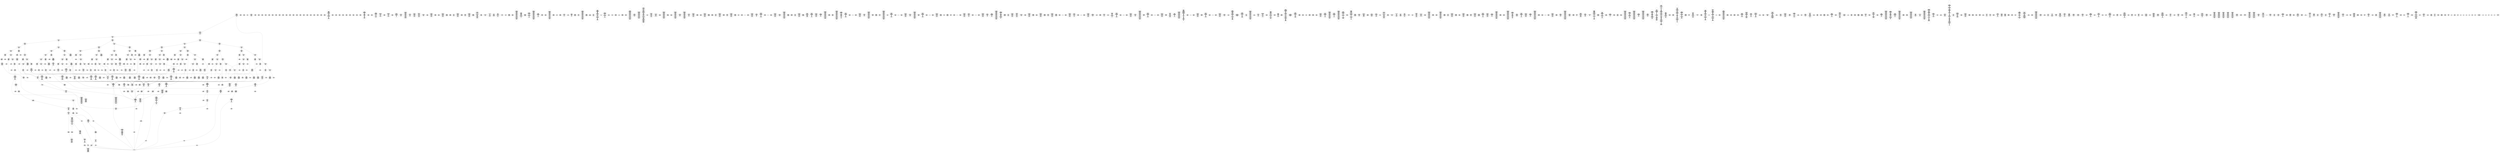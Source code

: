/* Generated by GvGen v.1.0 (https://www.github.com/stricaud/gvgen) */

digraph G {
compound=true;
   node1 [label="[anywhere]"];
   node2 [label="# 0x0
PUSHX Data
PUSHX Data
MSTORE
PUSHX LogicData
CALLDATASIZE
LT
PUSHX Data
JUMPI
"];
   node3 [label="# 0xd
PUSHX Data
CALLDATALOAD
PUSHX BitData
SHR
PUSHX LogicData
GT
PUSHX Data
JUMPI
"];
   node4 [label="# 0x1e
PUSHX LogicData
GT
PUSHX Data
JUMPI
"];
   node5 [label="# 0x29
PUSHX LogicData
GT
PUSHX Data
JUMPI
"];
   node6 [label="# 0x34
PUSHX LogicData
GT
PUSHX Data
JUMPI
"];
   node7 [label="# 0x3f
PUSHX LogicData
EQ
PUSHX Data
JUMPI
"];
   node8 [label="# 0x4a
PUSHX LogicData
EQ
PUSHX Data
JUMPI
"];
   node9 [label="# 0x55
PUSHX LogicData
EQ
PUSHX Data
JUMPI
"];
   node10 [label="# 0x60
PUSHX LogicData
EQ
PUSHX Data
JUMPI
"];
   node11 [label="# 0x6b
PUSHX Data
REVERT
"];
   node12 [label="# 0x6f
JUMPDEST
PUSHX LogicData
EQ
PUSHX Data
JUMPI
"];
   node13 [label="# 0x7b
PUSHX LogicData
EQ
PUSHX Data
JUMPI
"];
   node14 [label="# 0x86
PUSHX LogicData
EQ
PUSHX Data
JUMPI
"];
   node15 [label="# 0x91
PUSHX LogicData
EQ
PUSHX Data
JUMPI
"];
   node16 [label="# 0x9c
PUSHX Data
REVERT
"];
   node17 [label="# 0xa0
JUMPDEST
PUSHX LogicData
GT
PUSHX Data
JUMPI
"];
   node18 [label="# 0xac
PUSHX LogicData
EQ
PUSHX Data
JUMPI
"];
   node19 [label="# 0xb7
PUSHX LogicData
EQ
PUSHX Data
JUMPI
"];
   node20 [label="# 0xc2
PUSHX LogicData
EQ
PUSHX Data
JUMPI
"];
   node21 [label="# 0xcd
PUSHX LogicData
EQ
PUSHX Data
JUMPI
"];
   node22 [label="# 0xd8
PUSHX Data
REVERT
"];
   node23 [label="# 0xdc
JUMPDEST
PUSHX LogicData
EQ
PUSHX Data
JUMPI
"];
   node24 [label="# 0xe8
PUSHX LogicData
EQ
PUSHX Data
JUMPI
"];
   node25 [label="# 0xf3
PUSHX LogicData
EQ
PUSHX Data
JUMPI
"];
   node26 [label="# 0xfe
PUSHX LogicData
EQ
PUSHX Data
JUMPI
"];
   node27 [label="# 0x109
PUSHX Data
REVERT
"];
   node28 [label="# 0x10d
JUMPDEST
PUSHX LogicData
GT
PUSHX Data
JUMPI
"];
   node29 [label="# 0x119
PUSHX LogicData
GT
PUSHX Data
JUMPI
"];
   node30 [label="# 0x124
PUSHX LogicData
EQ
PUSHX Data
JUMPI
"];
   node31 [label="# 0x12f
PUSHX LogicData
EQ
PUSHX Data
JUMPI
"];
   node32 [label="# 0x13a
PUSHX LogicData
EQ
PUSHX Data
JUMPI
"];
   node33 [label="# 0x145
PUSHX LogicData
EQ
PUSHX Data
JUMPI
"];
   node34 [label="# 0x150
PUSHX Data
REVERT
"];
   node35 [label="# 0x154
JUMPDEST
PUSHX LogicData
EQ
PUSHX Data
JUMPI
"];
   node36 [label="# 0x160
PUSHX LogicData
EQ
PUSHX Data
JUMPI
"];
   node37 [label="# 0x16b
PUSHX LogicData
EQ
PUSHX Data
JUMPI
"];
   node38 [label="# 0x176
PUSHX LogicData
EQ
PUSHX Data
JUMPI
"];
   node39 [label="# 0x181
PUSHX Data
REVERT
"];
   node40 [label="# 0x185
JUMPDEST
PUSHX LogicData
GT
PUSHX Data
JUMPI
"];
   node41 [label="# 0x191
PUSHX LogicData
EQ
PUSHX Data
JUMPI
"];
   node42 [label="# 0x19c
PUSHX LogicData
EQ
PUSHX Data
JUMPI
"];
   node43 [label="# 0x1a7
PUSHX LogicData
EQ
PUSHX Data
JUMPI
"];
   node44 [label="# 0x1b2
PUSHX LogicData
EQ
PUSHX Data
JUMPI
"];
   node45 [label="# 0x1bd
PUSHX Data
REVERT
"];
   node46 [label="# 0x1c1
JUMPDEST
PUSHX LogicData
EQ
PUSHX Data
JUMPI
"];
   node47 [label="# 0x1cd
PUSHX LogicData
EQ
PUSHX Data
JUMPI
"];
   node48 [label="# 0x1d8
PUSHX LogicData
EQ
PUSHX Data
JUMPI
"];
   node49 [label="# 0x1e3
PUSHX LogicData
EQ
PUSHX Data
JUMPI
"];
   node50 [label="# 0x1ee
PUSHX Data
REVERT
"];
   node51 [label="# 0x1f2
JUMPDEST
PUSHX LogicData
GT
PUSHX Data
JUMPI
"];
   node52 [label="# 0x1fe
PUSHX LogicData
GT
PUSHX Data
JUMPI
"];
   node53 [label="# 0x209
PUSHX LogicData
GT
PUSHX Data
JUMPI
"];
   node54 [label="# 0x214
PUSHX LogicData
EQ
PUSHX Data
JUMPI
"];
   node55 [label="# 0x21f
PUSHX LogicData
EQ
PUSHX Data
JUMPI
"];
   node56 [label="# 0x22a
PUSHX LogicData
EQ
PUSHX Data
JUMPI
"];
   node57 [label="# 0x235
PUSHX LogicData
EQ
PUSHX Data
JUMPI
"];
   node58 [label="# 0x240
PUSHX Data
REVERT
"];
   node59 [label="# 0x244
JUMPDEST
PUSHX LogicData
EQ
PUSHX Data
JUMPI
"];
   node60 [label="# 0x250
PUSHX LogicData
EQ
PUSHX Data
JUMPI
"];
   node61 [label="# 0x25b
PUSHX LogicData
EQ
PUSHX Data
JUMPI
"];
   node62 [label="# 0x266
PUSHX LogicData
EQ
PUSHX Data
JUMPI
"];
   node63 [label="# 0x271
PUSHX Data
REVERT
"];
   node64 [label="# 0x275
JUMPDEST
PUSHX LogicData
GT
PUSHX Data
JUMPI
"];
   node65 [label="# 0x281
PUSHX LogicData
EQ
PUSHX Data
JUMPI
"];
   node66 [label="# 0x28c
PUSHX LogicData
EQ
PUSHX Data
JUMPI
"];
   node67 [label="# 0x297
PUSHX LogicData
EQ
PUSHX Data
JUMPI
"];
   node68 [label="# 0x2a2
PUSHX LogicData
EQ
PUSHX Data
JUMPI
"];
   node69 [label="# 0x2ad
PUSHX Data
REVERT
"];
   node70 [label="# 0x2b1
JUMPDEST
PUSHX LogicData
EQ
PUSHX Data
JUMPI
"];
   node71 [label="# 0x2bd
PUSHX LogicData
EQ
PUSHX Data
JUMPI
"];
   node72 [label="# 0x2c8
PUSHX LogicData
EQ
PUSHX Data
JUMPI
"];
   node73 [label="# 0x2d3
PUSHX LogicData
EQ
PUSHX Data
JUMPI
"];
   node74 [label="# 0x2de
PUSHX Data
REVERT
"];
   node75 [label="# 0x2e2
JUMPDEST
PUSHX LogicData
GT
PUSHX Data
JUMPI
"];
   node76 [label="# 0x2ee
PUSHX LogicData
GT
PUSHX Data
JUMPI
"];
   node77 [label="# 0x2f9
PUSHX LogicData
EQ
PUSHX Data
JUMPI
"];
   node78 [label="# 0x304
PUSHX LogicData
EQ
PUSHX Data
JUMPI
"];
   node79 [label="# 0x30f
PUSHX LogicData
EQ
PUSHX Data
JUMPI
"];
   node80 [label="# 0x31a
PUSHX LogicData
EQ
PUSHX Data
JUMPI
"];
   node81 [label="# 0x325
PUSHX Data
REVERT
"];
   node82 [label="# 0x329
JUMPDEST
PUSHX LogicData
EQ
PUSHX Data
JUMPI
"];
   node83 [label="# 0x335
PUSHX LogicData
EQ
PUSHX Data
JUMPI
"];
   node84 [label="# 0x340
PUSHX LogicData
EQ
PUSHX Data
JUMPI
"];
   node85 [label="# 0x34b
PUSHX LogicData
EQ
PUSHX Data
JUMPI
"];
   node86 [label="# 0x356
PUSHX Data
REVERT
"];
   node87 [label="# 0x35a
JUMPDEST
PUSHX LogicData
GT
PUSHX Data
JUMPI
"];
   node88 [label="# 0x366
PUSHX LogicData
EQ
PUSHX Data
JUMPI
"];
   node89 [label="# 0x371
PUSHX LogicData
EQ
PUSHX Data
JUMPI
"];
   node90 [label="# 0x37c
PUSHX LogicData
EQ
PUSHX Data
JUMPI
"];
   node91 [label="# 0x387
PUSHX LogicData
EQ
PUSHX Data
JUMPI
"];
   node92 [label="# 0x392
PUSHX Data
REVERT
"];
   node93 [label="# 0x396
JUMPDEST
PUSHX LogicData
EQ
PUSHX Data
JUMPI
"];
   node94 [label="# 0x3a1
PUSHX LogicData
EQ
PUSHX Data
JUMPI
"];
   node95 [label="# 0x3ac
PUSHX LogicData
EQ
PUSHX Data
JUMPI
"];
   node96 [label="# 0x3b7
JUMPDEST
PUSHX Data
REVERT
"];
   node97 [label="# 0x3bc
JUMPDEST
CALLVALUE
ISZERO
PUSHX Data
JUMPI
"];
   node98 [label="# 0x3c4
PUSHX Data
REVERT
"];
   node99 [label="# 0x3c8
JUMPDEST
PUSHX Data
PUSHX Data
JUMP
"];
   node100 [label="# 0x3d1
JUMPDEST
PUSHX MemData
MLOAD
MSTORE
PUSHX ArithData
ADD
"];
   node101 [label="# 0x3db
JUMPDEST
PUSHX MemData
MLOAD
SUB
RETURN
"];
   node102 [label="# 0x3e4
JUMPDEST
CALLVALUE
ISZERO
PUSHX Data
JUMPI
"];
   node103 [label="# 0x3ec
PUSHX Data
REVERT
"];
   node104 [label="# 0x3f0
JUMPDEST
PUSHX Data
PUSHX Data
CALLDATASIZE
PUSHX Data
PUSHX Data
JUMP
"];
   node105 [label="# 0x3ff
JUMPDEST
PUSHX Data
JUMP
"];
   node106 [label="# 0x404
JUMPDEST
PUSHX MemData
MLOAD
ISZERO
ISZERO
MSTORE
PUSHX ArithData
ADD
PUSHX Data
JUMP
"];
   node107 [label="# 0x414
JUMPDEST
PUSHX Data
PUSHX Data
CALLDATASIZE
PUSHX Data
PUSHX Data
JUMP
"];
   node108 [label="# 0x422
JUMPDEST
PUSHX Data
JUMP
"];
   node109 [label="# 0x427
JUMPDEST
STOP
"];
   node110 [label="# 0x429
JUMPDEST
CALLVALUE
ISZERO
PUSHX Data
JUMPI
"];
   node111 [label="# 0x431
PUSHX Data
REVERT
"];
   node112 [label="# 0x435
JUMPDEST
PUSHX Data
PUSHX Data
JUMP
"];
   node113 [label="# 0x43e
JUMPDEST
PUSHX MemData
MLOAD
PUSHX Data
PUSHX Data
JUMP
"];
   node114 [label="# 0x44b
JUMPDEST
CALLVALUE
ISZERO
PUSHX Data
JUMPI
"];
   node115 [label="# 0x453
PUSHX Data
REVERT
"];
   node116 [label="# 0x457
JUMPDEST
PUSHX Data
PUSHX Data
CALLDATASIZE
PUSHX Data
PUSHX Data
JUMP
"];
   node117 [label="# 0x466
JUMPDEST
PUSHX Data
JUMP
"];
   node118 [label="# 0x46b
JUMPDEST
PUSHX MemData
MLOAD
PUSHX ArithData
PUSHX BitData
PUSHX BitData
SHL
SUB
AND
MSTORE
PUSHX ArithData
ADD
PUSHX Data
JUMP
"];
   node119 [label="# 0x483
JUMPDEST
CALLVALUE
ISZERO
PUSHX Data
JUMPI
"];
   node120 [label="# 0x48b
PUSHX Data
REVERT
"];
   node121 [label="# 0x48f
JUMPDEST
PUSHX Data
PUSHX Data
CALLDATASIZE
PUSHX Data
PUSHX Data
JUMP
"];
   node122 [label="# 0x49e
JUMPDEST
PUSHX Data
JUMP
"];
   node123 [label="# 0x4a3
JUMPDEST
CALLVALUE
ISZERO
PUSHX Data
JUMPI
"];
   node124 [label="# 0x4ab
PUSHX Data
REVERT
"];
   node125 [label="# 0x4af
JUMPDEST
PUSHX Data
PUSHX Data
CALLDATASIZE
PUSHX Data
PUSHX Data
JUMP
"];
   node126 [label="# 0x4be
JUMPDEST
PUSHX Data
JUMP
"];
   node127 [label="# 0x4c3
JUMPDEST
CALLVALUE
ISZERO
PUSHX Data
JUMPI
"];
   node128 [label="# 0x4cb
PUSHX Data
REVERT
"];
   node129 [label="# 0x4cf
JUMPDEST
PUSHX Data
PUSHX Data
CALLDATASIZE
PUSHX Data
PUSHX Data
JUMP
"];
   node130 [label="# 0x4de
JUMPDEST
PUSHX Data
JUMP
"];
   node131 [label="# 0x4e3
JUMPDEST
CALLVALUE
ISZERO
PUSHX Data
JUMPI
"];
   node132 [label="# 0x4eb
PUSHX Data
REVERT
"];
   node133 [label="# 0x4ef
JUMPDEST
PUSHX Data
PUSHX StorData
SLOAD
JUMP
"];
   node134 [label="# 0x4f9
JUMPDEST
CALLVALUE
ISZERO
PUSHX Data
JUMPI
"];
   node135 [label="# 0x501
PUSHX Data
REVERT
"];
   node136 [label="# 0x505
JUMPDEST
PUSHX Data
PUSHX StorData
SLOAD
JUMP
"];
   node137 [label="# 0x50f
JUMPDEST
CALLVALUE
ISZERO
PUSHX Data
JUMPI
"];
   node138 [label="# 0x517
PUSHX Data
REVERT
"];
   node139 [label="# 0x51b
JUMPDEST
PUSHX Data
PUSHX Data
CALLDATASIZE
PUSHX Data
PUSHX Data
JUMP
"];
   node140 [label="# 0x52a
JUMPDEST
PUSHX Data
JUMP
"];
   node141 [label="# 0x52f
JUMPDEST
CALLVALUE
ISZERO
PUSHX Data
JUMPI
"];
   node142 [label="# 0x537
PUSHX Data
REVERT
"];
   node143 [label="# 0x53b
JUMPDEST
PUSHX Data
PUSHX Data
CALLDATASIZE
PUSHX Data
PUSHX Data
JUMP
"];
   node144 [label="# 0x54a
JUMPDEST
PUSHX Data
JUMP
"];
   node145 [label="# 0x54f
JUMPDEST
CALLVALUE
ISZERO
PUSHX Data
JUMPI
"];
   node146 [label="# 0x557
PUSHX Data
REVERT
"];
   node147 [label="# 0x55b
JUMPDEST
PUSHX StorData
SLOAD
PUSHX Data
PUSHX Data
DIV
PUSHX BitData
AND
JUMP
"];
   node148 [label="# 0x56e
JUMPDEST
PUSHX MemData
MLOAD
PUSHX BitData
AND
MSTORE
PUSHX ArithData
ADD
PUSHX Data
JUMP
"];
   node149 [label="# 0x580
JUMPDEST
PUSHX Data
PUSHX Data
CALLDATASIZE
PUSHX Data
PUSHX Data
JUMP
"];
   node150 [label="# 0x58e
JUMPDEST
PUSHX Data
JUMP
"];
   node151 [label="# 0x593
JUMPDEST
CALLVALUE
ISZERO
PUSHX Data
JUMPI
"];
   node152 [label="# 0x59b
PUSHX Data
REVERT
"];
   node153 [label="# 0x59f
JUMPDEST
PUSHX Data
PUSHX StorData
SLOAD
JUMP
"];
   node154 [label="# 0x5a9
JUMPDEST
CALLVALUE
ISZERO
PUSHX Data
JUMPI
"];
   node155 [label="# 0x5b1
PUSHX Data
REVERT
"];
   node156 [label="# 0x5b5
JUMPDEST
PUSHX Data
PUSHX Data
JUMP
"];
   node157 [label="# 0x5be
JUMPDEST
CALLVALUE
ISZERO
PUSHX Data
JUMPI
"];
   node158 [label="# 0x5c6
PUSHX Data
REVERT
"];
   node159 [label="# 0x5ca
JUMPDEST
PUSHX Data
PUSHX Data
CALLDATASIZE
PUSHX Data
PUSHX Data
JUMP
"];
   node160 [label="# 0x5d9
JUMPDEST
PUSHX Data
JUMP
"];
   node161 [label="# 0x5de
JUMPDEST
CALLVALUE
ISZERO
PUSHX Data
JUMPI
"];
   node162 [label="# 0x5e6
PUSHX Data
REVERT
"];
   node163 [label="# 0x5ea
JUMPDEST
PUSHX Data
PUSHX Data
CALLDATASIZE
PUSHX Data
PUSHX Data
JUMP
"];
   node164 [label="# 0x5f9
JUMPDEST
PUSHX Data
JUMP
"];
   node165 [label="# 0x5fe
JUMPDEST
CALLVALUE
ISZERO
PUSHX Data
JUMPI
"];
   node166 [label="# 0x606
PUSHX Data
REVERT
"];
   node167 [label="# 0x60a
JUMPDEST
PUSHX Data
PUSHX Data
CALLDATASIZE
PUSHX Data
PUSHX Data
JUMP
"];
   node168 [label="# 0x619
JUMPDEST
PUSHX Data
JUMP
"];
   node169 [label="# 0x61e
JUMPDEST
CALLVALUE
ISZERO
PUSHX Data
JUMPI
"];
   node170 [label="# 0x626
PUSHX Data
REVERT
"];
   node171 [label="# 0x62a
JUMPDEST
PUSHX Data
PUSHX Data
JUMP
"];
   node172 [label="# 0x652
JUMPDEST
CALLVALUE
ISZERO
PUSHX Data
JUMPI
"];
   node173 [label="# 0x65a
PUSHX Data
REVERT
"];
   node174 [label="# 0x65e
JUMPDEST
PUSHX Data
PUSHX Data
CALLDATASIZE
PUSHX Data
PUSHX Data
JUMP
"];
   node175 [label="# 0x66d
JUMPDEST
PUSHX Data
JUMP
"];
   node176 [label="# 0x672
JUMPDEST
CALLVALUE
ISZERO
PUSHX Data
JUMPI
"];
   node177 [label="# 0x67a
PUSHX Data
REVERT
"];
   node178 [label="# 0x67e
JUMPDEST
PUSHX Data
PUSHX StorData
SLOAD
JUMP
"];
   node179 [label="# 0x688
JUMPDEST
CALLVALUE
ISZERO
PUSHX Data
JUMPI
"];
   node180 [label="# 0x690
PUSHX Data
REVERT
"];
   node181 [label="# 0x694
JUMPDEST
PUSHX Data
PUSHX Data
CALLDATASIZE
PUSHX Data
PUSHX Data
JUMP
"];
   node182 [label="# 0x6a3
JUMPDEST
PUSHX Data
JUMP
"];
   node183 [label="# 0x6a8
JUMPDEST
CALLVALUE
ISZERO
PUSHX Data
JUMPI
"];
   node184 [label="# 0x6b0
PUSHX Data
REVERT
"];
   node185 [label="# 0x6b4
JUMPDEST
PUSHX Data
PUSHX Data
CALLDATASIZE
PUSHX Data
PUSHX Data
JUMP
"];
   node186 [label="# 0x6c3
JUMPDEST
PUSHX Data
JUMP
"];
   node187 [label="# 0x6c8
JUMPDEST
CALLVALUE
ISZERO
PUSHX Data
JUMPI
"];
   node188 [label="# 0x6d0
PUSHX Data
REVERT
"];
   node189 [label="# 0x6d4
JUMPDEST
PUSHX Data
PUSHX Data
CALLDATASIZE
PUSHX Data
PUSHX Data
JUMP
"];
   node190 [label="# 0x6e3
JUMPDEST
PUSHX Data
JUMP
"];
   node191 [label="# 0x6e8
JUMPDEST
CALLVALUE
ISZERO
PUSHX Data
JUMPI
"];
   node192 [label="# 0x6f0
PUSHX Data
REVERT
"];
   node193 [label="# 0x6f4
JUMPDEST
PUSHX Data
PUSHX Data
CALLDATASIZE
PUSHX Data
PUSHX Data
JUMP
"];
   node194 [label="# 0x703
JUMPDEST
PUSHX Data
JUMP
"];
   node195 [label="# 0x708
JUMPDEST
CALLVALUE
ISZERO
PUSHX Data
JUMPI
"];
   node196 [label="# 0x710
PUSHX Data
REVERT
"];
   node197 [label="# 0x714
JUMPDEST
PUSHX Data
PUSHX Data
JUMP
"];
   node198 [label="# 0x71d
JUMPDEST
CALLVALUE
ISZERO
PUSHX Data
JUMPI
"];
   node199 [label="# 0x725
PUSHX Data
REVERT
"];
   node200 [label="# 0x729
JUMPDEST
PUSHX Data
PUSHX Data
JUMP
"];
   node201 [label="# 0x732
JUMPDEST
CALLVALUE
ISZERO
PUSHX Data
JUMPI
"];
   node202 [label="# 0x73a
PUSHX Data
REVERT
"];
   node203 [label="# 0x73e
JUMPDEST
PUSHX Data
PUSHX Data
CALLDATASIZE
PUSHX Data
PUSHX Data
JUMP
"];
   node204 [label="# 0x74d
JUMPDEST
PUSHX Data
JUMP
"];
   node205 [label="# 0x752
JUMPDEST
CALLVALUE
ISZERO
PUSHX Data
JUMPI
"];
   node206 [label="# 0x75a
PUSHX Data
REVERT
"];
   node207 [label="# 0x75e
JUMPDEST
PUSHX Data
PUSHX Data
JUMP
"];
   node208 [label="# 0x767
JUMPDEST
PUSHX Data
PUSHX Data
CALLDATASIZE
PUSHX Data
PUSHX Data
JUMP
"];
   node209 [label="# 0x775
JUMPDEST
PUSHX Data
JUMP
"];
   node210 [label="# 0x77a
JUMPDEST
CALLVALUE
ISZERO
PUSHX Data
JUMPI
"];
   node211 [label="# 0x782
PUSHX Data
REVERT
"];
   node212 [label="# 0x786
JUMPDEST
PUSHX Data
PUSHX Data
JUMP
"];
   node213 [label="# 0x78f
JUMPDEST
CALLVALUE
ISZERO
PUSHX Data
JUMPI
"];
   node214 [label="# 0x797
PUSHX Data
REVERT
"];
   node215 [label="# 0x79b
JUMPDEST
PUSHX Data
PUSHX Data
JUMP
"];
   node216 [label="# 0x7a4
JUMPDEST
CALLVALUE
ISZERO
PUSHX Data
JUMPI
"];
   node217 [label="# 0x7ac
PUSHX Data
REVERT
"];
   node218 [label="# 0x7b0
JUMPDEST
PUSHX Data
PUSHX Data
CALLDATASIZE
PUSHX Data
PUSHX Data
JUMP
"];
   node219 [label="# 0x7bf
JUMPDEST
PUSHX Data
JUMP
"];
   node220 [label="# 0x7c4
JUMPDEST
CALLVALUE
ISZERO
PUSHX Data
JUMPI
"];
   node221 [label="# 0x7cc
PUSHX Data
REVERT
"];
   node222 [label="# 0x7d0
JUMPDEST
PUSHX Data
PUSHX StorData
SLOAD
JUMP
"];
   node223 [label="# 0x7da
JUMPDEST
CALLVALUE
ISZERO
PUSHX Data
JUMPI
"];
   node224 [label="# 0x7e2
PUSHX Data
REVERT
"];
   node225 [label="# 0x7e6
JUMPDEST
PUSHX StorData
SLOAD
PUSHX ArithData
PUSHX BitData
PUSHX BitData
SHL
SUB
AND
PUSHX Data
JUMP
"];
   node226 [label="# 0x7f8
JUMPDEST
CALLVALUE
ISZERO
PUSHX Data
JUMPI
"];
   node227 [label="# 0x800
PUSHX Data
REVERT
"];
   node228 [label="# 0x804
JUMPDEST
PUSHX StorData
SLOAD
PUSHX Data
PUSHX BitData
AND
JUMP
"];
   node229 [label="# 0x812
JUMPDEST
CALLVALUE
ISZERO
PUSHX Data
JUMPI
"];
   node230 [label="# 0x81a
PUSHX Data
REVERT
"];
   node231 [label="# 0x81e
JUMPDEST
PUSHX Data
PUSHX Data
CALLDATASIZE
PUSHX Data
PUSHX Data
JUMP
"];
   node232 [label="# 0x82d
JUMPDEST
PUSHX Data
JUMP
"];
   node233 [label="# 0x832
JUMPDEST
CALLVALUE
ISZERO
PUSHX Data
JUMPI
"];
   node234 [label="# 0x83a
PUSHX Data
REVERT
"];
   node235 [label="# 0x83e
JUMPDEST
PUSHX Data
PUSHX Data
CALLDATASIZE
PUSHX Data
PUSHX Data
JUMP
"];
   node236 [label="# 0x84d
JUMPDEST
PUSHX Data
JUMP
"];
   node237 [label="# 0x852
JUMPDEST
CALLVALUE
ISZERO
PUSHX Data
JUMPI
"];
   node238 [label="# 0x85a
PUSHX Data
REVERT
"];
   node239 [label="# 0x85e
JUMPDEST
PUSHX Data
PUSHX Data
CALLDATASIZE
PUSHX Data
PUSHX Data
JUMP
"];
   node240 [label="# 0x86d
JUMPDEST
PUSHX Data
JUMP
"];
   node241 [label="# 0x872
JUMPDEST
PUSHX Data
MLOAD
MLOAD
PUSHX ArithData
PUSHX BitData
PUSHX BitData
SHL
SUB
AND
MSTORE
PUSHX ArithData
ADD
MLOAD
PUSHX ArithData
PUSHX BitData
PUSHX BitData
SHL
SUB
AND
ADD
MSTORE
ADD
PUSHX Data
JUMP
"];
   node242 [label="# 0x89f
JUMPDEST
CALLVALUE
ISZERO
PUSHX Data
JUMPI
"];
   node243 [label="# 0x8a7
PUSHX Data
REVERT
"];
   node244 [label="# 0x8ab
JUMPDEST
PUSHX Data
PUSHX Data
JUMP
"];
   node245 [label="# 0x8b4
JUMPDEST
CALLVALUE
ISZERO
PUSHX Data
JUMPI
"];
   node246 [label="# 0x8bc
PUSHX Data
REVERT
"];
   node247 [label="# 0x8c0
JUMPDEST
PUSHX Data
PUSHX Data
CALLDATASIZE
PUSHX Data
PUSHX Data
JUMP
"];
   node248 [label="# 0x8cf
JUMPDEST
PUSHX Data
JUMP
"];
   node249 [label="# 0x8d4
JUMPDEST
CALLVALUE
ISZERO
PUSHX Data
JUMPI
"];
   node250 [label="# 0x8dc
PUSHX Data
REVERT
"];
   node251 [label="# 0x8e0
JUMPDEST
PUSHX Data
PUSHX Data
CALLDATASIZE
PUSHX Data
PUSHX Data
JUMP
"];
   node252 [label="# 0x8ef
JUMPDEST
PUSHX Data
JUMP
"];
   node253 [label="# 0x8f4
JUMPDEST
CALLVALUE
ISZERO
PUSHX Data
JUMPI
"];
   node254 [label="# 0x8fc
PUSHX Data
REVERT
"];
   node255 [label="# 0x900
JUMPDEST
PUSHX Data
PUSHX Data
JUMP
"];
   node256 [label="# 0x909
JUMPDEST
CALLVALUE
ISZERO
PUSHX Data
JUMPI
"];
   node257 [label="# 0x911
PUSHX Data
REVERT
"];
   node258 [label="# 0x915
JUMPDEST
PUSHX Data
PUSHX Data
CALLDATASIZE
PUSHX Data
PUSHX Data
JUMP
"];
   node259 [label="# 0x924
JUMPDEST
PUSHX Data
JUMP
"];
   node260 [label="# 0x929
JUMPDEST
CALLVALUE
ISZERO
PUSHX Data
JUMPI
"];
   node261 [label="# 0x931
PUSHX Data
REVERT
"];
   node262 [label="# 0x935
JUMPDEST
PUSHX Data
PUSHX Data
CALLDATASIZE
PUSHX Data
PUSHX Data
JUMP
"];
   node263 [label="# 0x944
JUMPDEST
PUSHX Data
JUMP
"];
   node264 [label="# 0x949
JUMPDEST
CALLVALUE
ISZERO
PUSHX Data
JUMPI
"];
   node265 [label="# 0x951
PUSHX Data
REVERT
"];
   node266 [label="# 0x955
JUMPDEST
PUSHX Data
PUSHX Data
CALLDATASIZE
PUSHX Data
PUSHX Data
JUMP
"];
   node267 [label="# 0x964
JUMPDEST
PUSHX Data
JUMP
"];
   node268 [label="# 0x969
JUMPDEST
CALLVALUE
ISZERO
PUSHX Data
JUMPI
"];
   node269 [label="# 0x971
PUSHX Data
REVERT
"];
   node270 [label="# 0x975
JUMPDEST
PUSHX StorData
SLOAD
PUSHX Data
PUSHX ArithData
PUSHX BitData
PUSHX BitData
SHL
SUB
AND
JUMP
"];
   node271 [label="# 0x989
JUMPDEST
CALLVALUE
ISZERO
PUSHX Data
JUMPI
"];
   node272 [label="# 0x991
PUSHX Data
REVERT
"];
   node273 [label="# 0x995
JUMPDEST
PUSHX Data
PUSHX Data
CALLDATASIZE
PUSHX Data
PUSHX Data
JUMP
"];
   node274 [label="# 0x9a4
JUMPDEST
PUSHX Data
JUMP
"];
   node275 [label="# 0x9a9
JUMPDEST
CALLVALUE
ISZERO
PUSHX Data
JUMPI
"];
   node276 [label="# 0x9b1
PUSHX Data
REVERT
"];
   node277 [label="# 0x9b5
JUMPDEST
PUSHX Data
PUSHX Data
JUMP
"];
   node278 [label="# 0x9be
JUMPDEST
CALLVALUE
ISZERO
PUSHX Data
JUMPI
"];
   node279 [label="# 0x9c6
PUSHX Data
REVERT
"];
   node280 [label="# 0x9ca
JUMPDEST
PUSHX Data
PUSHX Data
JUMP
"];
   node281 [label="# 0x9d3
JUMPDEST
CALLVALUE
ISZERO
PUSHX Data
JUMPI
"];
   node282 [label="# 0x9db
PUSHX Data
REVERT
"];
   node283 [label="# 0x9df
JUMPDEST
PUSHX Data
PUSHX Data
JUMP
"];
   node284 [label="# 0x9e8
JUMPDEST
CALLVALUE
ISZERO
PUSHX Data
JUMPI
"];
   node285 [label="# 0x9f0
PUSHX Data
REVERT
"];
   node286 [label="# 0x9f4
JUMPDEST
PUSHX Data
PUSHX StorData
SLOAD
JUMP
"];
   node287 [label="# 0x9fe
JUMPDEST
CALLVALUE
ISZERO
PUSHX Data
JUMPI
"];
   node288 [label="# 0xa06
PUSHX Data
REVERT
"];
   node289 [label="# 0xa0a
JUMPDEST
PUSHX Data
PUSHX Data
JUMP
"];
   node290 [label="# 0xa13
JUMPDEST
PUSHX Data
PUSHX Data
CALLDATASIZE
PUSHX Data
PUSHX Data
JUMP
"];
   node291 [label="# 0xa21
JUMPDEST
PUSHX Data
JUMP
"];
   node292 [label="# 0xa26
JUMPDEST
CALLVALUE
ISZERO
PUSHX Data
JUMPI
"];
   node293 [label="# 0xa2e
PUSHX Data
REVERT
"];
   node294 [label="# 0xa32
JUMPDEST
PUSHX Data
PUSHX Data
CALLDATASIZE
PUSHX Data
PUSHX Data
JUMP
"];
   node295 [label="# 0xa41
JUMPDEST
PUSHX Data
JUMP
"];
   node296 [label="# 0xa46
JUMPDEST
CALLVALUE
ISZERO
PUSHX Data
JUMPI
"];
   node297 [label="# 0xa4e
PUSHX Data
REVERT
"];
   node298 [label="# 0xa52
JUMPDEST
PUSHX StorData
SLOAD
PUSHX Data
PUSHX BitData
AND
JUMP
"];
   node299 [label="# 0xa60
JUMPDEST
CALLVALUE
ISZERO
PUSHX Data
JUMPI
"];
   node300 [label="# 0xa68
PUSHX Data
REVERT
"];
   node301 [label="# 0xa6c
JUMPDEST
PUSHX Data
PUSHX Data
CALLDATASIZE
PUSHX Data
PUSHX Data
JUMP
"];
   node302 [label="# 0xa7b
JUMPDEST
PUSHX Data
JUMP
"];
   node303 [label="# 0xa80
JUMPDEST
CALLVALUE
ISZERO
PUSHX Data
JUMPI
"];
   node304 [label="# 0xa88
PUSHX Data
REVERT
"];
   node305 [label="# 0xa8c
JUMPDEST
PUSHX Data
PUSHX Data
CALLDATASIZE
PUSHX Data
PUSHX Data
JUMP
"];
   node306 [label="# 0xa9b
JUMPDEST
PUSHX ArithData
PUSHX BitData
PUSHX BitData
SHL
SUB
AND
PUSHX Data
MSTORE
PUSHX Data
PUSHX Data
MSTORE
PUSHX Data
SHA3
AND
MSTORE
MSTORE
SHA3
SLOAD
PUSHX BitData
AND
JUMP
"];
   node307 [label="# 0xac9
JUMPDEST
CALLVALUE
ISZERO
PUSHX Data
JUMPI
"];
   node308 [label="# 0xad1
PUSHX Data
REVERT
"];
   node309 [label="# 0xad5
JUMPDEST
PUSHX Data
PUSHX Data
CALLDATASIZE
PUSHX Data
PUSHX Data
JUMP
"];
   node310 [label="# 0xae4
JUMPDEST
PUSHX Data
JUMP
"];
   node311 [label="# 0xae9
JUMPDEST
CALLVALUE
ISZERO
PUSHX Data
JUMPI
"];
   node312 [label="# 0xaf1
PUSHX Data
REVERT
"];
   node313 [label="# 0xaf5
JUMPDEST
PUSHX Data
PUSHX Data
JUMP
"];
   node314 [label="# 0xafe
JUMPDEST
CALLVALUE
ISZERO
PUSHX Data
JUMPI
"];
   node315 [label="# 0xb06
PUSHX Data
REVERT
"];
   node316 [label="# 0xb0a
JUMPDEST
PUSHX Data
PUSHX Data
CALLDATASIZE
PUSHX Data
PUSHX Data
JUMP
"];
   node317 [label="# 0xb19
JUMPDEST
PUSHX Data
JUMP
"];
   node318 [label="# 0xb1e
JUMPDEST
PUSHX Data
PUSHX Data
PUSHX StorData
SLOAD
PUSHX BitData
NOT
ADD
JUMP
"];
   node319 [label="# 0xb2d
JUMPDEST
JUMP
"];
   node320 [label="# 0xb32
JUMPDEST
PUSHX Data
PUSHX ArithData
PUSHX BitData
PUSHX BitData
SHL
SUB
NOT
AND
PUSHX BitData
PUSHX BitData
SHL
EQ
PUSHX Data
JUMPI
"];
   node321 [label="# 0xb4e
PUSHX ArithData
PUSHX BitData
PUSHX BitData
SHL
SUB
NOT
AND
PUSHX BitData
PUSHX BitData
SHL
EQ
"];
   node322 [label="# 0xb63
JUMPDEST
PUSHX Data
JUMPI
"];
   node323 [label="# 0xb69
PUSHX ArithData
PUSHX BitData
PUSHX BitData
SHL
SUB
NOT
AND
PUSHX BitData
PUSHX BitData
SHL
EQ
"];
   node324 [label="# 0xb7e
JUMPDEST
PUSHX Data
JUMPI
"];
   node325 [label="# 0xb84
PUSHX BitData
PUSHX BitData
SHL
PUSHX ArithData
PUSHX BitData
PUSHX BitData
SHL
SUB
NOT
AND
EQ
"];
   node326 [label="# 0xb99
JUMPDEST
JUMP
"];
   node327 [label="# 0xb9f
JUMPDEST
PUSHX LogicData
LT
ISZERO
PUSHX Data
JUMPI
"];
   node328 [label="# 0xba9
PUSHX MemData
MLOAD
PUSHX BitData
PUSHX BitData
SHL
MSTORE
PUSHX Data
PUSHX ArithData
ADD
MSTORE
PUSHX Data
PUSHX ArithData
ADD
MSTORE
PUSHX Data
PUSHX ArithData
ADD
MSTORE
PUSHX ArithData
ADD
"];
   node329 [label="# 0xbec
JUMPDEST
PUSHX MemData
MLOAD
SUB
REVERT
"];
   node330 [label="# 0xbf5
JUMPDEST
PUSHX StorData
SLOAD
GT
ISZERO
PUSHX Data
JUMPI
"];
   node331 [label="# 0xc00
PUSHX MemData
MLOAD
PUSHX BitData
PUSHX BitData
SHL
MSTORE
PUSHX ArithData
ADD
PUSHX Data
PUSHX Data
JUMP
"];
   node332 [label="# 0xc17
JUMPDEST
PUSHX StorData
SLOAD
PUSHX BitData
AND
ISZERO
ISZERO
PUSHX LogicData
EQ
ISZERO
PUSHX Data
JUMPI
"];
   node333 [label="# 0xc29
PUSHX StorData
SLOAD
PUSHX BitData
AND
ISZERO
"];
   node334 [label="# 0xc31
JUMPDEST
PUSHX Data
JUMPI
"];
   node335 [label="# 0xc36
PUSHX MemData
MLOAD
PUSHX BitData
PUSHX BitData
SHL
MSTORE
PUSHX ArithData
ADD
PUSHX Data
PUSHX Data
JUMP
"];
   node336 [label="# 0xc4d
JUMPDEST
PUSHX Data
PUSHX Data
JUMP
"];
   node337 [label="# 0xc57
JUMPDEST
PUSHX Data
JUMPI
"];
   node338 [label="# 0xc5c
PUSHX MemData
MLOAD
PUSHX BitData
PUSHX BitData
SHL
MSTORE
PUSHX ArithData
ADD
PUSHX Data
PUSHX Data
JUMP
"];
   node339 [label="# 0xc73
JUMPDEST
PUSHX Data
PUSHX Data
PUSHX Data
JUMP
"];
   node340 [label="# 0xc9d
JUMPDEST
PUSHX Data
PUSHX Data
JUMP
"];
   node341 [label="# 0xca7
JUMPDEST
GT
ISZERO
PUSHX Data
JUMPI
"];
   node342 [label="# 0xcae
PUSHX MemData
MLOAD
PUSHX BitData
PUSHX BitData
SHL
MSTORE
PUSHX ArithData
ADD
PUSHX Data
PUSHX Data
JUMP
"];
   node343 [label="# 0xcc5
JUMPDEST
PUSHX Data
PUSHX Data
JUMP
"];
   node344 [label="# 0xcce
JUMPDEST
CALLVALUE
EQ
PUSHX Data
JUMPI
"];
   node345 [label="# 0xcd5
PUSHX MemData
MLOAD
PUSHX BitData
PUSHX BitData
SHL
MSTORE
PUSHX ArithData
ADD
PUSHX Data
PUSHX Data
JUMP
"];
   node346 [label="# 0xcec
JUMPDEST
PUSHX Data
PUSHX Data
PUSHX Data
JUMP
"];
   node347 [label="# 0xcf8
JUMPDEST
JUMP
"];
   node348 [label="# 0xcfc
JUMPDEST
PUSHX Data
PUSHX StorData
SLOAD
PUSHX Data
PUSHX Data
JUMP
"];
   node349 [label="# 0xd0b
JUMPDEST
PUSHX ArithData
ADD
PUSHX ArithData
DIV
MUL
PUSHX ArithData
ADD
PUSHX MemData
MLOAD
ADD
PUSHX Data
MSTORE
MSTORE
PUSHX ArithData
ADD
SLOAD
PUSHX Data
PUSHX Data
JUMP
"];
   node350 [label="# 0xd37
JUMPDEST
ISZERO
PUSHX Data
JUMPI
"];
   node351 [label="# 0xd3e
PUSHX LogicData
LT
PUSHX Data
JUMPI
"];
   node352 [label="# 0xd46
PUSHX ArithData
SLOAD
DIV
MUL
MSTORE
PUSHX ArithData
ADD
PUSHX Data
JUMP
"];
   node353 [label="# 0xd59
JUMPDEST
ADD
PUSHX Data
MSTORE
PUSHX Data
PUSHX Data
SHA3
"];
   node354 [label="# 0xd67
JUMPDEST
SLOAD
MSTORE
PUSHX ArithData
ADD
PUSHX ArithData
ADD
GT
PUSHX Data
JUMPI
"];
   node355 [label="# 0xd7b
SUB
PUSHX BitData
AND
ADD
"];
   node356 [label="# 0xd84
JUMPDEST
JUMP
"];
   node357 [label="# 0xd8e
JUMPDEST
PUSHX Data
PUSHX Data
PUSHX Data
JUMP
"];
   node358 [label="# 0xd99
JUMPDEST
PUSHX Data
JUMPI
"];
   node359 [label="# 0xd9e
PUSHX MemData
MLOAD
PUSHX BitData
PUSHX BitData
SHL
MSTORE
PUSHX Data
PUSHX ArithData
ADD
MSTORE
PUSHX Data
PUSHX ArithData
ADD
MSTORE
PUSHX Data
PUSHX ArithData
ADD
MSTORE
PUSHX BitData
PUSHX BitData
SHL
PUSHX ArithData
ADD
MSTORE
PUSHX ArithData
ADD
PUSHX Data
JUMP
"];
   node360 [label="# 0xdfb
JUMPDEST
PUSHX Data
MSTORE
PUSHX Data
PUSHX Data
MSTORE
PUSHX Data
SHA3
SLOAD
PUSHX ArithData
PUSHX BitData
PUSHX BitData
SHL
SUB
AND
JUMP
"];
   node361 [label="# 0xe17
JUMPDEST
PUSHX Data
PUSHX Data
PUSHX Data
JUMP
"];
   node362 [label="# 0xe22
JUMPDEST
PUSHX ArithData
PUSHX BitData
PUSHX BitData
SHL
SUB
AND
PUSHX ArithData
PUSHX BitData
PUSHX BitData
SHL
SUB
AND
SUB
PUSHX Data
JUMPI
"];
   node363 [label="# 0xe3e
PUSHX MemData
MLOAD
PUSHX BitData
PUSHX BitData
SHL
MSTORE
PUSHX Data
PUSHX ArithData
ADD
MSTORE
PUSHX Data
PUSHX ArithData
ADD
MSTORE
PUSHX Data
PUSHX ArithData
ADD
MSTORE
PUSHX BitData
PUSHX BitData
SHL
PUSHX ArithData
ADD
MSTORE
PUSHX ArithData
ADD
PUSHX Data
JUMP
"];
   node364 [label="# 0xe90
JUMPDEST
CALLER
PUSHX ArithData
PUSHX BitData
PUSHX BitData
SHL
SUB
AND
EQ
PUSHX Data
JUMPI
"];
   node365 [label="# 0xea2
PUSHX Data
CALLER
PUSHX Data
JUMP
"];
   node366 [label="# 0xeac
JUMPDEST
PUSHX Data
JUMPI
"];
   node367 [label="# 0xeb1
PUSHX MemData
MLOAD
PUSHX BitData
PUSHX BitData
SHL
MSTORE
PUSHX Data
PUSHX ArithData
ADD
MSTORE
PUSHX Data
PUSHX ArithData
ADD
MSTORE
PUSHX Data
PUSHX ArithData
ADD
MSTORE
PUSHX Data
PUSHX ArithData
ADD
MSTORE
PUSHX ArithData
ADD
PUSHX Data
JUMP
"];
   node368 [label="# 0xf1e
JUMPDEST
PUSHX Data
PUSHX Data
JUMP
"];
   node369 [label="# 0xf29
JUMPDEST
JUMP
"];
   node370 [label="# 0xf2e
JUMPDEST
PUSHX Data
PUSHX Data
JUMP
"];
   node371 [label="# 0xf39
JUMPDEST
PUSHX StorData
SLOAD
LT
PUSHX Data
JUMPI
"];
   node372 [label="# 0xf45
PUSHX Data
REVERT
"];
   node373 [label="# 0xf49
JUMPDEST
PUSHX Data
MSTORE
PUSHX Data
SHA3
ADD
SLOAD
JUMP
"];
   node374 [label="# 0xf5a
JUMPDEST
PUSHX Data
PUSHX Data
PUSHX Data
JUMP
"];
   node375 [label="# 0xf65
JUMPDEST
LT
PUSHX Data
JUMPI
"];
   node376 [label="# 0xf6c
PUSHX MemData
MLOAD
PUSHX BitData
PUSHX BitData
SHL
MSTORE
PUSHX Data
PUSHX ArithData
ADD
MSTORE
PUSHX Data
PUSHX ArithData
ADD
MSTORE
PUSHX Data
PUSHX ArithData
ADD
MSTORE
PUSHX BitData
PUSHX BitData
SHL
PUSHX ArithData
ADD
MSTORE
PUSHX ArithData
ADD
PUSHX Data
JUMP
"];
   node377 [label="# 0xfbe
JUMPDEST
PUSHX Data
PUSHX Data
PUSHX Data
JUMP
"];
   node378 [label="# 0xfc8
JUMPDEST
PUSHX Data
PUSHX Data
"];
   node379 [label="# 0xfd0
JUMPDEST
LT
ISZERO
PUSHX Data
JUMPI
"];
   node380 [label="# 0xfd9
PUSHX Data
MSTORE
PUSHX Data
PUSHX ArithData
MSTORE
PUSHX Data
SHA3
MLOAD
ADD
MSTORE
SLOAD
PUSHX ArithData
PUSHX BitData
PUSHX BitData
SHL
SUB
AND
MSTORE
PUSHX BitData
PUSHX BitData
SHL
DIV
PUSHX ArithData
PUSHX BitData
PUSHX BitData
SHL
SUB
AND
ADD
MSTORE
ISZERO
PUSHX Data
JUMPI
"];
   node381 [label="# 0x101e
MLOAD
"];
   node382 [label="# 0x1022
JUMPDEST
PUSHX ArithData
PUSHX BitData
PUSHX BitData
SHL
SUB
AND
PUSHX ArithData
PUSHX BitData
PUSHX BitData
SHL
SUB
AND
SUB
PUSHX Data
JUMPI
"];
   node383 [label="# 0x103c
SUB
PUSHX Data
JUMPI
"];
   node384 [label="# 0x1043
PUSHX Data
JUMP
"];
   node385 [label="# 0x104e
JUMPDEST
PUSHX Data
PUSHX Data
JUMP
"];
   node386 [label="# 0x1058
JUMPDEST
"];
   node387 [label="# 0x105c
JUMPDEST
PUSHX Data
PUSHX Data
JUMP
"];
   node388 [label="# 0x1067
JUMPDEST
PUSHX Data
JUMP
"];
   node389 [label="# 0x106f
JUMPDEST
PUSHX MemData
MLOAD
PUSHX BitData
PUSHX BitData
SHL
MSTORE
PUSHX Data
PUSHX ArithData
ADD
MSTORE
PUSHX Data
PUSHX ArithData
ADD
MSTORE
PUSHX Data
PUSHX ArithData
ADD
MSTORE
PUSHX BitData
PUSHX BitData
SHL
PUSHX ArithData
ADD
MSTORE
PUSHX ArithData
ADD
PUSHX Data
JUMP
"];
   node390 [label="# 0x10cf
JUMPDEST
PUSHX StorData
SLOAD
PUSHX ArithData
SUB
PUSHX Data
JUMPI
"];
   node391 [label="# 0x10dc
PUSHX MemData
MLOAD
PUSHX BitData
PUSHX BitData
SHL
MSTORE
PUSHX Data
PUSHX ArithData
ADD
MSTORE
PUSHX Data
PUSHX ArithData
ADD
MSTORE
PUSHX Data
PUSHX ArithData
ADD
MSTORE
PUSHX ArithData
ADD
PUSHX Data
JUMP
"];
   node392 [label="# 0x1123
JUMPDEST
PUSHX MemData
MLOAD
PUSHX BitData
NOT
PUSHX BitData
SHL
AND
PUSHX ArithData
ADD
MSTORE
PUSHX Data
PUSHX ArithData
ADD
PUSHX MemData
MLOAD
PUSHX ArithData
SUB
SUB
MSTORE
PUSHX Data
MSTORE
MLOAD
PUSHX ArithData
ADD
SHA3
PUSHX Data
PUSHX ArithData
MUL
PUSHX ArithData
ADD
PUSHX MemData
MLOAD
ADD
PUSHX Data
MSTORE
MSTORE
PUSHX ArithData
ADD
PUSHX ArithData
MUL
CALLDATACOPY
PUSHX Data
ADD
MSTORE
PUSHX StorData
SLOAD
PUSHX Data
JUMP
"];
   node393 [label="# 0x119e
JUMPDEST
JUMP
"];
   node394 [label="# 0x11a7
JUMPDEST
PUSHX StorData
SLOAD
PUSHX BitData
AND
ISZERO
ISZERO
PUSHX LogicData
EQ
ISZERO
PUSHX Data
JUMPI
"];
   node395 [label="# 0x11b9
PUSHX StorData
SLOAD
PUSHX BitData
AND
ISZERO
ISZERO
PUSHX LogicData
EQ
"];
   node396 [label="# 0x11c5
JUMPDEST
PUSHX Data
JUMPI
"];
   node397 [label="# 0x11ca
PUSHX MemData
MLOAD
PUSHX BitData
PUSHX BitData
SHL
MSTORE
PUSHX Data
PUSHX ArithData
ADD
MSTORE
PUSHX Data
PUSHX ArithData
ADD
MSTORE
PUSHX Data
PUSHX ArithData
ADD
MSTORE
PUSHX ArithData
ADD
PUSHX Data
JUMP
"];
   node398 [label="# 0x1211
JUMPDEST
PUSHX Data
PUSHX Data
JUMP
"];
   node399 [label="# 0x121c
JUMPDEST
PUSHX Data
JUMPI
"];
   node400 [label="# 0x1221
PUSHX MemData
MLOAD
PUSHX BitData
PUSHX BitData
SHL
MSTORE
PUSHX Data
PUSHX ArithData
ADD
MSTORE
PUSHX Data
PUSHX ArithData
ADD
MSTORE
PUSHX Data
PUSHX ArithData
ADD
MSTORE
PUSHX ArithData
ADD
PUSHX Data
JUMP
"];
   node401 [label="# 0x1268
JUMPDEST
PUSHX LogicData
LT
ISZERO
PUSHX Data
JUMPI
"];
   node402 [label="# 0x1272
PUSHX MemData
MLOAD
PUSHX BitData
PUSHX BitData
SHL
MSTORE
PUSHX Data
PUSHX ArithData
ADD
MSTORE
PUSHX Data
PUSHX ArithData
ADD
MSTORE
PUSHX Data
PUSHX ArithData
ADD
MSTORE
PUSHX ArithData
ADD
PUSHX Data
JUMP
"];
   node403 [label="# 0x12b9
JUMPDEST
PUSHX StorData
SLOAD
GT
ISZERO
PUSHX Data
JUMPI
"];
   node404 [label="# 0x12c4
PUSHX MemData
MLOAD
PUSHX BitData
PUSHX BitData
SHL
MSTORE
PUSHX ArithData
ADD
PUSHX Data
PUSHX Data
JUMP
"];
   node405 [label="# 0x12db
JUMPDEST
PUSHX Data
PUSHX Data
JUMP
"];
   node406 [label="# 0x12e5
JUMPDEST
PUSHX Data
JUMPI
"];
   node407 [label="# 0x12ea
PUSHX MemData
MLOAD
PUSHX BitData
PUSHX BitData
SHL
MSTORE
PUSHX ArithData
ADD
PUSHX Data
PUSHX Data
JUMP
"];
   node408 [label="# 0x1301
JUMPDEST
PUSHX Data
PUSHX Data
PUSHX Data
JUMP
"];
   node409 [label="# 0x132b
JUMPDEST
PUSHX Data
PUSHX Data
JUMP
"];
   node410 [label="# 0x1335
JUMPDEST
GT
ISZERO
PUSHX Data
JUMPI
"];
   node411 [label="# 0x133c
PUSHX MemData
MLOAD
PUSHX BitData
PUSHX BitData
SHL
MSTORE
PUSHX ArithData
ADD
PUSHX Data
PUSHX Data
JUMP
"];
   node412 [label="# 0x1353
JUMPDEST
PUSHX Data
PUSHX Data
JUMP
"];
   node413 [label="# 0x135c
JUMPDEST
CALLVALUE
EQ
PUSHX Data
JUMPI
"];
   node414 [label="# 0x1363
PUSHX MemData
MLOAD
PUSHX BitData
PUSHX BitData
SHL
MSTORE
PUSHX ArithData
ADD
PUSHX Data
PUSHX Data
JUMP
"];
   node415 [label="# 0x137a
JUMPDEST
PUSHX Data
PUSHX Data
PUSHX Data
JUMP
"];
   node416 [label="# 0x1386
JUMPDEST
JUMP
"];
   node417 [label="# 0x138c
JUMPDEST
PUSHX StorData
SLOAD
PUSHX ArithData
PUSHX BitData
PUSHX BitData
SHL
SUB
AND
CALLER
EQ
PUSHX Data
PUSHX Data
JUMP
"];
   node418 [label="# 0x13a8
JUMPDEST
PUSHX Data
JUMPI
"];
   node419 [label="# 0x13b1
"];
   node420 [label="# 0x13b3
JUMPDEST
PUSHX Data
JUMPI
"];
   node421 [label="# 0x13b8
PUSHX MemData
MLOAD
PUSHX BitData
PUSHX BitData
SHL
MSTORE
PUSHX ArithData
ADD
PUSHX Data
PUSHX Data
JUMP
"];
   node422 [label="# 0x13cf
JUMPDEST
PUSHX StorData
SLOAD
PUSHX BitData
NOT
AND
SSTORE
JUMP
"];
   node423 [label="# 0x13dd
JUMPDEST
PUSHX StorData
SLOAD
PUSHX ArithData
PUSHX BitData
PUSHX BitData
SHL
SUB
AND
CALLER
EQ
PUSHX Data
PUSHX Data
JUMP
"];
   node424 [label="# 0x13f9
JUMPDEST
PUSHX Data
JUMPI
"];
   node425 [label="# 0x1402
"];
   node426 [label="# 0x1404
JUMPDEST
PUSHX Data
JUMPI
"];
   node427 [label="# 0x1409
PUSHX MemData
MLOAD
PUSHX BitData
PUSHX BitData
SHL
MSTORE
PUSHX ArithData
ADD
PUSHX Data
PUSHX Data
JUMP
"];
   node428 [label="# 0x1420
JUMPDEST
PUSHX LogicData
GT
PUSHX Data
JUMPI
"];
   node429 [label="# 0x1429
PUSHX MemData
MLOAD
PUSHX BitData
PUSHX BitData
SHL
MSTORE
PUSHX Data
PUSHX ArithData
ADD
MSTORE
PUSHX Data
PUSHX ArithData
ADD
MSTORE
PUSHX Data
PUSHX ArithData
ADD
MSTORE
PUSHX ArithData
ADD
PUSHX Data
JUMP
"];
   node430 [label="# 0x1470
JUMPDEST
PUSHX Data
PUSHX Data
PUSHX Data
JUMP
"];
   node431 [label="# 0x149a
JUMPDEST
PUSHX Data
PUSHX Data
JUMP
"];
   node432 [label="# 0x14a4
JUMPDEST
GT
ISZERO
PUSHX Data
JUMPI
"];
   node433 [label="# 0x14ab
PUSHX MemData
MLOAD
PUSHX BitData
PUSHX BitData
SHL
MSTORE
PUSHX ArithData
ADD
PUSHX Data
PUSHX Data
JUMP
"];
   node434 [label="# 0x14c2
JUMPDEST
PUSHX Data
PUSHX Data
PUSHX Data
JUMP
"];
   node435 [label="# 0x14ce
JUMPDEST
PUSHX Data
PUSHX MemData
MLOAD
PUSHX ArithData
ADD
PUSHX Data
MSTORE
PUSHX Data
MSTORE
PUSHX Data
JUMP
"];
   node436 [label="# 0x14e9
JUMPDEST
PUSHX StorData
SLOAD
PUSHX ArithData
PUSHX BitData
PUSHX BitData
SHL
SUB
AND
CALLER
EQ
PUSHX Data
JUMPI
"];
   node437 [label="# 0x14fc
PUSHX MemData
MLOAD
PUSHX BitData
PUSHX BitData
SHL
MSTORE
PUSHX ArithData
ADD
PUSHX Data
PUSHX Data
JUMP
"];
   node438 [label="# 0x1513
JUMPDEST
PUSHX ArithData
PUSHX BitData
PUSHX BitData
SHL
SUB
AND
PUSHX Data
JUMPI
"];
   node439 [label="# 0x1522
PUSHX MemData
MLOAD
PUSHX BitData
PUSHX BitData
SHL
MSTORE
PUSHX Data
PUSHX ArithData
ADD
MSTORE
PUSHX Data
PUSHX ArithData
ADD
MSTORE
PUSHX BitData
PUSHX BitData
SHL
PUSHX ArithData
ADD
MSTORE
PUSHX ArithData
ADD
PUSHX Data
JUMP
"];
   node440 [label="# 0x155b
JUMPDEST
PUSHX Data
PUSHX Data
JUMP
"];
   node441 [label="# 0x1564
JUMPDEST
ISZERO
PUSHX Data
JUMPI
"];
   node442 [label="# 0x156a
PUSHX MemData
MLOAD
PUSHX BitData
PUSHX BitData
SHL
MSTORE
PUSHX Data
PUSHX ArithData
ADD
MSTORE
PUSHX Data
PUSHX ArithData
ADD
MSTORE
PUSHX Data
PUSHX ArithData
ADD
MSTORE
PUSHX BitData
PUSHX BitData
SHL
PUSHX ArithData
ADD
MSTORE
PUSHX ArithData
ADD
PUSHX Data
JUMP
"];
   node443 [label="# 0x15bf
JUMPDEST
PUSHX ArithData
PUSHX BitData
PUSHX BitData
SHL
SUB
AND
PUSHX Data
MSTORE
PUSHX BitData
PUSHX Data
MSTORE
PUSHX Data
SHA3
SLOAD
PUSHX BitData
NOT
AND
OR
SSTORE
JUMP
"];
   node444 [label="# 0x15e6
JUMPDEST
PUSHX StorData
SLOAD
PUSHX ArithData
PUSHX BitData
PUSHX BitData
SHL
SUB
AND
CALLER
EQ
PUSHX Data
PUSHX Data
JUMP
"];
   node445 [label="# 0x1602
JUMPDEST
PUSHX Data
JUMPI
"];
   node446 [label="# 0x160b
"];
   node447 [label="# 0x160d
JUMPDEST
PUSHX Data
JUMPI
"];
   node448 [label="# 0x1612
PUSHX MemData
MLOAD
PUSHX BitData
PUSHX BitData
SHL
MSTORE
PUSHX ArithData
ADD
PUSHX Data
PUSHX Data
JUMP
"];
   node449 [label="# 0x1629
JUMPDEST
PUSHX StorData
SLOAD
SUB
PUSHX Data
JUMPI
"];
   node450 [label="# 0x1633
PUSHX MemData
MLOAD
PUSHX BitData
PUSHX BitData
SHL
MSTORE
PUSHX Data
PUSHX ArithData
ADD
MSTORE
PUSHX Data
PUSHX ArithData
ADD
MSTORE
PUSHX Data
PUSHX ArithData
ADD
MSTORE
PUSHX ArithData
ADD
PUSHX Data
JUMP
"];
   node451 [label="# 0x167a
JUMPDEST
PUSHX Data
SSTORE
JUMP
"];
   node452 [label="# 0x1681
JUMPDEST
PUSHX Data
PUSHX Data
PUSHX Data
JUMP
"];
   node453 [label="# 0x168b
JUMPDEST
LT
PUSHX Data
JUMPI
"];
   node454 [label="# 0x1692
PUSHX MemData
MLOAD
PUSHX BitData
PUSHX BitData
SHL
MSTORE
PUSHX Data
PUSHX ArithData
ADD
MSTORE
PUSHX Data
PUSHX ArithData
ADD
MSTORE
PUSHX Data
PUSHX ArithData
ADD
MSTORE
PUSHX BitData
PUSHX BitData
SHL
PUSHX ArithData
ADD
MSTORE
PUSHX ArithData
ADD
PUSHX Data
JUMP
"];
   node455 [label="# 0x16e5
JUMPDEST
JUMP
"];
   node456 [label="# 0x16e9
JUMPDEST
PUSHX StorData
SLOAD
PUSHX ArithData
PUSHX BitData
PUSHX BitData
SHL
SUB
AND
CALLER
EQ
PUSHX Data
PUSHX Data
JUMP
"];
   node457 [label="# 0x1705
JUMPDEST
PUSHX Data
JUMPI
"];
   node458 [label="# 0x170e
"];
   node459 [label="# 0x1710
JUMPDEST
PUSHX Data
JUMPI
"];
   node460 [label="# 0x1715
PUSHX MemData
MLOAD
PUSHX BitData
PUSHX BitData
SHL
MSTORE
PUSHX ArithData
ADD
PUSHX Data
PUSHX Data
JUMP
"];
   node461 [label="# 0x172c
JUMPDEST
PUSHX LogicData
LT
ISZERO
PUSHX Data
JUMPI
"];
   node462 [label="# 0x1736
PUSHX MemData
MLOAD
PUSHX BitData
PUSHX BitData
SHL
MSTORE
PUSHX Data
PUSHX ArithData
ADD
MSTORE
PUSHX Data
PUSHX ArithData
ADD
MSTORE
PUSHX Data
PUSHX ArithData
ADD
MSTORE
PUSHX ArithData
ADD
PUSHX Data
JUMP
"];
   node463 [label="# 0x177d
JUMPDEST
PUSHX Data
SSTORE
JUMP
"];
   node464 [label="# 0x1784
JUMPDEST
PUSHX StorData
SLOAD
PUSHX ArithData
PUSHX BitData
PUSHX BitData
SHL
SUB
AND
CALLER
EQ
PUSHX Data
PUSHX Data
JUMP
"];
   node465 [label="# 0x17a0
JUMPDEST
PUSHX Data
JUMPI
"];
   node466 [label="# 0x17a9
"];
   node467 [label="# 0x17ab
JUMPDEST
PUSHX Data
JUMPI
"];
   node468 [label="# 0x17b0
PUSHX MemData
MLOAD
PUSHX BitData
PUSHX BitData
SHL
MSTORE
PUSHX ArithData
ADD
PUSHX Data
PUSHX Data
JUMP
"];
   node469 [label="# 0x17c7
JUMPDEST
PUSHX Data
PUSHX Data
PUSHX Data
JUMP
"];
   node470 [label="# 0x17d4
JUMPDEST
JUMP
"];
   node471 [label="# 0x17db
JUMPDEST
PUSHX Data
PUSHX Data
PUSHX Data
JUMP
"];
   node472 [label="# 0x17e6
JUMPDEST
MLOAD
JUMP
"];
   node473 [label="# 0x17ed
JUMPDEST
PUSHX StorData
SLOAD
PUSHX ArithData
PUSHX BitData
PUSHX BitData
SHL
SUB
AND
CALLER
EQ
PUSHX Data
PUSHX Data
JUMP
"];
   node474 [label="# 0x1809
JUMPDEST
PUSHX Data
JUMPI
"];
   node475 [label="# 0x1812
"];
   node476 [label="# 0x1814
JUMPDEST
PUSHX Data
JUMPI
"];
   node477 [label="# 0x1819
PUSHX MemData
MLOAD
PUSHX BitData
PUSHX BitData
SHL
MSTORE
PUSHX ArithData
ADD
PUSHX Data
PUSHX Data
JUMP
"];
   node478 [label="# 0x1830
JUMPDEST
PUSHX StorData
SLOAD
PUSHX BitData
NOT
AND
PUSHX BitData
OR
SSTORE
JUMP
"];
   node479 [label="# 0x1841
JUMPDEST
PUSHX StorData
SLOAD
PUSHX ArithData
PUSHX BitData
PUSHX BitData
SHL
SUB
AND
CALLER
EQ
PUSHX Data
PUSHX Data
JUMP
"];
   node480 [label="# 0x185d
JUMPDEST
PUSHX Data
JUMPI
"];
   node481 [label="# 0x1866
"];
   node482 [label="# 0x1868
JUMPDEST
PUSHX Data
JUMPI
"];
   node483 [label="# 0x186d
PUSHX MemData
MLOAD
PUSHX BitData
PUSHX BitData
SHL
MSTORE
PUSHX ArithData
ADD
PUSHX Data
PUSHX Data
JUMP
"];
   node484 [label="# 0x1884
JUMPDEST
PUSHX StorData
SLOAD
PUSHX BitData
NOT
AND
SSTORE
JUMP
"];
   node485 [label="# 0x1892
JUMPDEST
PUSHX Data
PUSHX ArithData
PUSHX BitData
PUSHX BitData
SHL
SUB
AND
PUSHX Data
JUMPI
"];
   node486 [label="# 0x18a3
PUSHX MemData
MLOAD
PUSHX BitData
PUSHX BitData
SHL
MSTORE
PUSHX Data
PUSHX ArithData
ADD
MSTORE
PUSHX Data
PUSHX ArithData
ADD
MSTORE
PUSHX Data
PUSHX ArithData
ADD
MSTORE
PUSHX BitData
PUSHX BitData
SHL
PUSHX ArithData
ADD
MSTORE
PUSHX ArithData
ADD
PUSHX Data
JUMP
"];
   node487 [label="# 0x18fe
JUMPDEST
PUSHX ArithData
PUSHX BitData
PUSHX BitData
SHL
SUB
AND
PUSHX Data
MSTORE
PUSHX Data
PUSHX Data
MSTORE
PUSHX Data
SHA3
SLOAD
PUSHX ArithData
PUSHX BitData
PUSHX BitData
SHL
SUB
AND
JUMP
"];
   node488 [label="# 0x1923
JUMPDEST
PUSHX StorData
SLOAD
PUSHX ArithData
PUSHX BitData
PUSHX BitData
SHL
SUB
AND
CALLER
EQ
PUSHX Data
JUMPI
"];
   node489 [label="# 0x1936
PUSHX MemData
MLOAD
PUSHX BitData
PUSHX BitData
SHL
MSTORE
PUSHX ArithData
ADD
PUSHX Data
PUSHX Data
JUMP
"];
   node490 [label="# 0x194d
JUMPDEST
PUSHX Data
PUSHX Data
PUSHX Data
JUMP
"];
   node491 [label="# 0x1957
JUMPDEST
JUMP
"];
   node492 [label="# 0x1959
JUMPDEST
PUSHX Data
PUSHX Data
PUSHX Data
JUMP
"];
   node493 [label="# 0x1982
JUMPDEST
GT
ISZERO
PUSHX Data
JUMPI
"];
   node494 [label="# 0x1989
PUSHX MemData
MLOAD
PUSHX BitData
PUSHX BitData
SHL
MSTORE
PUSHX ArithData
ADD
PUSHX Data
PUSHX Data
JUMP
"];
   node495 [label="# 0x19a0
JUMPDEST
PUSHX StorData
SLOAD
PUSHX BitData
AND
ISZERO
ISZERO
PUSHX LogicData
EQ
ISZERO
PUSHX Data
JUMPI
"];
   node496 [label="# 0x19b2
PUSHX StorData
SLOAD
PUSHX BitData
AND
ISZERO
"];
   node497 [label="# 0x19ba
JUMPDEST
PUSHX Data
JUMPI
"];
   node498 [label="# 0x19bf
PUSHX MemData
MLOAD
PUSHX BitData
PUSHX BitData
SHL
MSTORE
PUSHX ArithData
ADD
PUSHX Data
PUSHX Data
JUMP
"];
   node499 [label="# 0x19d6
JUMPDEST
PUSHX Data
PUSHX Data
PUSHX Data
JUMP
"];
   node500 [label="# 0x19e1
JUMPDEST
PUSHX Data
JUMPI
"];
   node501 [label="# 0x19e6
PUSHX MemData
MLOAD
PUSHX BitData
PUSHX BitData
SHL
MSTORE
PUSHX ArithData
ADD
PUSHX Data
PUSHX Data
JUMP
"];
   node502 [label="# 0x19fd
JUMPDEST
PUSHX Data
PUSHX Data
PUSHX Data
JUMP
"];
   node503 [label="# 0x1a07
JUMPDEST
CALLVALUE
EQ
PUSHX Data
JUMPI
"];
   node504 [label="# 0x1a0e
PUSHX MemData
MLOAD
PUSHX BitData
PUSHX BitData
SHL
MSTORE
PUSHX ArithData
ADD
PUSHX Data
PUSHX Data
JUMP
"];
   node505 [label="# 0x1a25
JUMPDEST
PUSHX Data
PUSHX Data
PUSHX Data
PUSHX Data
JUMP
"];
   node506 [label="# 0x1a32
JUMPDEST
JUMP
"];
   node507 [label="# 0x1a35
JUMPDEST
PUSHX StorData
SLOAD
PUSHX ArithData
PUSHX BitData
PUSHX BitData
SHL
SUB
AND
CALLER
EQ
PUSHX Data
PUSHX Data
JUMP
"];
   node508 [label="# 0x1a51
JUMPDEST
PUSHX Data
JUMPI
"];
   node509 [label="# 0x1a5a
"];
   node510 [label="# 0x1a5c
JUMPDEST
PUSHX Data
JUMPI
"];
   node511 [label="# 0x1a61
PUSHX MemData
MLOAD
PUSHX BitData
PUSHX BitData
SHL
MSTORE
PUSHX ArithData
ADD
PUSHX Data
PUSHX Data
JUMP
"];
   node512 [label="# 0x1a78
JUMPDEST
PUSHX StorData
SLOAD
PUSHX BitData
NOT
AND
PUSHX BitData
OR
SSTORE
JUMP
"];
   node513 [label="# 0x1a89
JUMPDEST
PUSHX StorData
SLOAD
PUSHX ArithData
PUSHX BitData
PUSHX BitData
SHL
SUB
AND
CALLER
EQ
PUSHX Data
PUSHX Data
JUMP
"];
   node514 [label="# 0x1aa5
JUMPDEST
PUSHX Data
JUMPI
"];
   node515 [label="# 0x1aae
"];
   node516 [label="# 0x1ab0
JUMPDEST
PUSHX Data
JUMPI
"];
   node517 [label="# 0x1ab5
PUSHX MemData
MLOAD
PUSHX BitData
PUSHX BitData
SHL
MSTORE
PUSHX ArithData
ADD
PUSHX Data
PUSHX Data
JUMP
"];
   node518 [label="# 0x1acc
JUMPDEST
PUSHX LogicData
SELFBALANCE
GT
PUSHX Data
JUMPI
"];
   node519 [label="# 0x1ad5
PUSHX Data
REVERT
"];
   node520 [label="# 0x1ad9
JUMPDEST
PUSHX Data
PUSHX Data
JUMP
"];
   node521 [label="# 0x1ae1
JUMPDEST
PUSHX StorData
SLOAD
LT
PUSHX Data
JUMPI
"];
   node522 [label="# 0x1aed
PUSHX Data
REVERT
"];
   node523 [label="# 0x1af1
JUMPDEST
PUSHX Data
MSTORE
PUSHX Data
SHA3
ADD
SLOAD
PUSHX ArithData
PUSHX BitData
PUSHX BitData
SHL
SUB
AND
JUMP
"];
   node524 [label="# 0x1b0b
JUMPDEST
PUSHX StorData
SLOAD
PUSHX ArithData
PUSHX BitData
PUSHX BitData
SHL
SUB
AND
CALLER
EQ
PUSHX Data
PUSHX Data
JUMP
"];
   node525 [label="# 0x1b27
JUMPDEST
PUSHX Data
JUMPI
"];
   node526 [label="# 0x1b30
"];
   node527 [label="# 0x1b32
JUMPDEST
PUSHX Data
JUMPI
"];
   node528 [label="# 0x1b37
PUSHX MemData
MLOAD
PUSHX BitData
PUSHX BitData
SHL
MSTORE
PUSHX ArithData
ADD
PUSHX Data
PUSHX Data
JUMP
"];
   node529 [label="# 0x1b4e
JUMPDEST
PUSHX LogicData
LT
ISZERO
PUSHX Data
JUMPI
"];
   node530 [label="# 0x1b58
PUSHX MemData
MLOAD
PUSHX BitData
PUSHX BitData
SHL
MSTORE
PUSHX Data
PUSHX ArithData
ADD
MSTORE
PUSHX Data
PUSHX ArithData
ADD
MSTORE
PUSHX Data
PUSHX ArithData
ADD
MSTORE
PUSHX BitData
PUSHX BitData
SHL
PUSHX ArithData
ADD
MSTORE
PUSHX ArithData
ADD
PUSHX Data
JUMP
"];
   node531 [label="# 0x1baf
JUMPDEST
PUSHX Data
SSTORE
JUMP
"];
   node532 [label="# 0x1bb6
JUMPDEST
PUSHX StorData
SLOAD
PUSHX ArithData
PUSHX BitData
PUSHX BitData
SHL
SUB
AND
CALLER
EQ
PUSHX Data
PUSHX Data
JUMP
"];
   node533 [label="# 0x1bd2
JUMPDEST
PUSHX Data
JUMPI
"];
   node534 [label="# 0x1bdb
"];
   node535 [label="# 0x1bdd
JUMPDEST
PUSHX Data
JUMPI
"];
   node536 [label="# 0x1be2
PUSHX MemData
MLOAD
PUSHX BitData
PUSHX BitData
SHL
MSTORE
PUSHX ArithData
ADD
PUSHX Data
PUSHX Data
JUMP
"];
   node537 [label="# 0x1bf9
JUMPDEST
PUSHX Data
SSTORE
JUMP
"];
   node538 [label="# 0x1c00
JUMPDEST
PUSHX Data
MLOAD
ADD
MSTORE
PUSHX Data
MSTORE
PUSHX ArithData
ADD
MSTORE
PUSHX Data
PUSHX Data
JUMP
"];
   node539 [label="# 0x1c1d
JUMPDEST
PUSHX Data
PUSHX StorData
SLOAD
PUSHX Data
PUSHX Data
JUMP
"];
   node540 [label="# 0x1c2c
JUMPDEST
PUSHX Data
PUSHX ArithData
PUSHX BitData
PUSHX BitData
SHL
SUB
AND
PUSHX Data
JUMPI
"];
   node541 [label="# 0x1c3d
PUSHX MemData
MLOAD
PUSHX BitData
PUSHX BitData
SHL
MSTORE
PUSHX Data
PUSHX ArithData
ADD
MSTORE
PUSHX Data
PUSHX ArithData
ADD
MSTORE
PUSHX Data
PUSHX ArithData
ADD
MSTORE
PUSHX ArithData
ADD
PUSHX Data
JUMP
"];
   node542 [label="# 0x1c84
JUMPDEST
PUSHX ArithData
PUSHX BitData
PUSHX BitData
SHL
SUB
AND
PUSHX Data
MSTORE
PUSHX LogicData
PUSHX Data
MSTORE
PUSHX Data
SHA3
SLOAD
PUSHX BitData
AND
ISZERO
ISZERO
EQ
JUMP
"];
   node543 [label="# 0x1ca9
JUMPDEST
CALLER
PUSHX ArithData
PUSHX BitData
PUSHX BitData
SHL
SUB
AND
SUB
PUSHX Data
JUMPI
"];
   node544 [label="# 0x1cba
PUSHX MemData
MLOAD
PUSHX BitData
PUSHX BitData
SHL
MSTORE
PUSHX Data
PUSHX ArithData
ADD
MSTORE
PUSHX Data
PUSHX ArithData
ADD
MSTORE
PUSHX Data
PUSHX ArithData
ADD
MSTORE
PUSHX ArithData
ADD
PUSHX Data
JUMP
"];
   node545 [label="# 0x1d01
JUMPDEST
CALLER
PUSHX Data
MSTORE
PUSHX Data
PUSHX ArithData
MSTORE
PUSHX MemData
SHA3
PUSHX ArithData
PUSHX BitData
PUSHX BitData
SHL
SUB
AND
MSTORE
MSTORE
SHA3
SLOAD
PUSHX BitData
NOT
AND
ISZERO
ISZERO
OR
SSTORE
MLOAD
MSTORE
PUSHX Data
ADD
PUSHX MemData
MLOAD
SUB
LOGX
JUMP
"];
   node546 [label="# 0x1d6d
JUMPDEST
PUSHX StorData
SLOAD
PUSHX ArithData
PUSHX BitData
PUSHX BitData
SHL
SUB
AND
CALLER
EQ
PUSHX Data
PUSHX Data
JUMP
"];
   node547 [label="# 0x1d89
JUMPDEST
PUSHX Data
JUMPI
"];
   node548 [label="# 0x1d92
"];
   node549 [label="# 0x1d94
JUMPDEST
PUSHX Data
JUMPI
"];
   node550 [label="# 0x1d99
PUSHX MemData
MLOAD
PUSHX BitData
PUSHX BitData
SHL
MSTORE
PUSHX ArithData
ADD
PUSHX Data
PUSHX Data
JUMP
"];
   node551 [label="# 0x1db0
JUMPDEST
PUSHX Data
PUSHX Data
JUMP
"];
   node552 [label="# 0x1db8
JUMPDEST
PUSHX StorData
SLOAD
PUSHX ArithData
PUSHX BitData
PUSHX BitData
SHL
SUB
AND
CALLER
EQ
PUSHX Data
PUSHX Data
JUMP
"];
   node553 [label="# 0x1dd4
JUMPDEST
PUSHX Data
JUMPI
"];
   node554 [label="# 0x1ddd
"];
   node555 [label="# 0x1ddf
JUMPDEST
PUSHX Data
JUMPI
"];
   node556 [label="# 0x1de4
PUSHX MemData
MLOAD
PUSHX BitData
PUSHX BitData
SHL
MSTORE
PUSHX ArithData
ADD
PUSHX Data
PUSHX Data
JUMP
"];
   node557 [label="# 0x1dfb
JUMPDEST
PUSHX LogicData
GT
PUSHX Data
JUMPI
"];
   node558 [label="# 0x1e04
PUSHX Data
REVERT
"];
   node559 [label="# 0x1e08
JUMPDEST
PUSHX MemData
MLOAD
PUSHX BitData
PUSHX BitData
SHL
MSTORE
ADDRESS
PUSHX ArithData
ADD
MSTORE
PUSHX ArithData
PUSHX BitData
PUSHX BitData
SHL
SUB
AND
PUSHX Data
PUSHX ArithData
ADD
PUSHX Data
PUSHX MemData
MLOAD
SUB
GAS
STATICCALL
ISZERO
ISZERO
PUSHX Data
JUMPI
"];
   node560 [label="# 0x1e47
RETURNDATASIZE
PUSHX Data
RETURNDATACOPY
RETURNDATASIZE
PUSHX Data
REVERT
"];
   node561 [label="# 0x1e50
JUMPDEST
PUSHX MemData
MLOAD
RETURNDATASIZE
PUSHX BitData
NOT
PUSHX ArithData
ADD
AND
ADD
PUSHX Data
MSTORE
ADD
PUSHX Data
PUSHX Data
JUMP
"];
   node562 [label="# 0x1e74
JUMPDEST
LT
ISZERO
PUSHX Data
JUMPI
"];
   node563 [label="# 0x1e7b
PUSHX MemData
MLOAD
PUSHX BitData
PUSHX BitData
SHL
MSTORE
PUSHX Data
PUSHX ArithData
ADD
MSTORE
PUSHX Data
PUSHX ArithData
ADD
MSTORE
PUSHX Data
PUSHX ArithData
ADD
MSTORE
PUSHX BitData
PUSHX BitData
SHL
PUSHX ArithData
ADD
MSTORE
PUSHX ArithData
ADD
PUSHX Data
JUMP
"];
   node564 [label="# 0x1ece
JUMPDEST
PUSHX Data
"];
   node565 [label="# 0x1ed1
JUMPDEST
PUSHX StorData
SLOAD
LT
ISZERO
PUSHX Data
JUMPI
"];
   node566 [label="# 0x1edc
PUSHX ArithData
PUSHX BitData
PUSHX BitData
SHL
SUB
AND
PUSHX Data
PUSHX StorData
SLOAD
LT
PUSHX Data
JUMPI
"];
   node567 [label="# 0x1ef6
PUSHX Data
PUSHX Data
JUMP
"];
   node568 [label="# 0x1efd
JUMPDEST
PUSHX Data
MSTORE
PUSHX Data
PUSHX Data
SHA3
ADD
PUSHX ArithData
SLOAD
PUSHX ArithData
EXP
DIV
PUSHX ArithData
PUSHX BitData
PUSHX BitData
SHL
SUB
AND
PUSHX Data
PUSHX StorData
SLOAD
LT
PUSHX Data
JUMPI
"];
   node569 [label="# 0x1f29
PUSHX Data
PUSHX Data
JUMP
"];
   node570 [label="# 0x1f30
JUMPDEST
PUSHX Data
MSTORE
PUSHX Data
PUSHX Data
SHA3
ADD
SLOAD
PUSHX Data
PUSHX Data
JUMP
"];
   node571 [label="# 0x1f46
JUMPDEST
PUSHX Data
PUSHX Data
JUMP
"];
   node572 [label="# 0x1f50
JUMPDEST
PUSHX MemData
MLOAD
PUSHX ArithData
PUSHX BitData
PUSHX BitData
SHL
SUB
NOT
PUSHX BitData
SHL
AND
MSTORE
PUSHX ArithData
PUSHX BitData
PUSHX BitData
SHL
SUB
AND
PUSHX ArithData
ADD
MSTORE
PUSHX ArithData
ADD
MSTORE
PUSHX ArithData
ADD
PUSHX Data
PUSHX MemData
MLOAD
SUB
PUSHX Data
GAS
CALL
ISZERO
ISZERO
PUSHX Data
JUMPI
"];
   node573 [label="# 0x1f92
RETURNDATASIZE
PUSHX Data
RETURNDATACOPY
RETURNDATASIZE
PUSHX Data
REVERT
"];
   node574 [label="# 0x1f9b
JUMPDEST
PUSHX MemData
MLOAD
RETURNDATASIZE
PUSHX BitData
NOT
PUSHX ArithData
ADD
AND
ADD
PUSHX Data
MSTORE
ADD
PUSHX Data
PUSHX Data
JUMP
"];
   node575 [label="# 0x1fbf
JUMPDEST
PUSHX Data
PUSHX Data
JUMP
"];
   node576 [label="# 0x1fca
JUMPDEST
PUSHX Data
JUMP
"];
   node577 [label="# 0x1fd2
JUMPDEST
JUMP
"];
   node578 [label="# 0x1fda
JUMPDEST
PUSHX Data
PUSHX Data
JUMP
"];
   node579 [label="# 0x1fe5
JUMPDEST
PUSHX Data
PUSHX Data
JUMP
"];
   node580 [label="# 0x1ff1
JUMPDEST
PUSHX Data
JUMPI
"];
   node581 [label="# 0x1ff6
PUSHX MemData
MLOAD
PUSHX BitData
PUSHX BitData
SHL
MSTORE
PUSHX ArithData
ADD
PUSHX Data
PUSHX Data
JUMP
"];
   node582 [label="# 0x200d
JUMPDEST
PUSHX StorData
SLOAD
PUSHX ArithData
PUSHX BitData
PUSHX BitData
SHL
SUB
AND
CALLER
EQ
PUSHX Data
JUMPI
"];
   node583 [label="# 0x2020
PUSHX MemData
MLOAD
PUSHX BitData
PUSHX BitData
SHL
MSTORE
PUSHX Data
PUSHX ArithData
ADD
MSTORE
PUSHX Data
PUSHX ArithData
ADD
MSTORE
PUSHX Data
PUSHX ArithData
ADD
MSTORE
PUSHX ArithData
ADD
PUSHX Data
JUMP
"];
   node584 [label="# 0x2067
JUMPDEST
PUSHX StorData
SLOAD
PUSHX ArithData
PUSHX BitData
PUSHX BitData
SHL
SUB
AND
AND
SUB
PUSHX Data
JUMPI
"];
   node585 [label="# 0x207e
PUSHX MemData
MLOAD
PUSHX BitData
PUSHX BitData
SHL
MSTORE
PUSHX Data
PUSHX ArithData
ADD
MSTORE
PUSHX Data
PUSHX ArithData
ADD
MSTORE
PUSHX Data
PUSHX ArithData
ADD
MSTORE
PUSHX BitData
PUSHX BitData
SHL
PUSHX ArithData
ADD
MSTORE
PUSHX ArithData
ADD
PUSHX Data
JUMP
"];
   node586 [label="# 0x20d8
JUMPDEST
PUSHX StorData
SLOAD
PUSHX ArithData
PUSHX BitData
PUSHX BitData
SHL
SUB
NOT
AND
PUSHX ArithData
PUSHX BitData
PUSHX BitData
SHL
SUB
AND
OR
SSTORE
PUSHX StorData
SLOAD
PUSHX Data
PUSHX Data
JUMPI
"];
   node587 [label="# 0x2102
PUSHX Data
PUSHX Data
JUMP
"];
   node588 [label="# 0x2109
JUMPDEST
PUSHX Data
MSTORE
PUSHX Data
PUSHX Data
SHA3
ADD
PUSHX ArithData
PUSHX ArithData
EXP
SLOAD
PUSHX ArithData
PUSHX BitData
PUSHX BitData
SHL
SUB
MUL
NOT
AND
PUSHX ArithData
PUSHX BitData
PUSHX BitData
SHL
SUB
AND
MUL
OR
SSTORE
JUMP
"];
   node589 [label="# 0x213a
JUMPDEST
PUSHX Data
PUSHX Data
PUSHX Data
PUSHX Data
JUMP
"];
   node590 [label="# 0x2146
JUMPDEST
PUSHX LogicData
MLOAD
GT
PUSHX Data
JUMPI
"];
   node591 [label="# 0x2152
PUSHX MemData
MLOAD
PUSHX ArithData
ADD
PUSHX Data
MSTORE
PUSHX Data
MSTORE
PUSHX Data
JUMP
"];
   node592 [label="# 0x2166
JUMPDEST
PUSHX Data
PUSHX Data
JUMP
"];
   node593 [label="# 0x2170
JUMPDEST
PUSHX MemData
MLOAD
PUSHX ArithData
ADD
PUSHX Data
PUSHX Data
JUMP
"];
   node594 [label="# 0x2181
JUMPDEST
PUSHX MemData
MLOAD
PUSHX ArithData
SUB
SUB
MSTORE
PUSHX Data
MSTORE
"];
   node595 [label="# 0x2191
JUMPDEST
JUMP
"];
   node596 [label="# 0x2198
JUMPDEST
PUSHX Data
PUSHX Data
PUSHX StorData
SLOAD
PUSHX BitData
NOT
ADD
JUMP
"];
   node597 [label="# 0x21a7
JUMPDEST
PUSHX Data
PUSHX Data
PUSHX Data
JUMP
"];
   node598 [label="# 0x21b2
JUMPDEST
PUSHX StorData
SLOAD
PUSHX Data
PUSHX Data
JUMP
"];
   node599 [label="# 0x21bf
JUMPDEST
PUSHX ArithData
ADD
PUSHX ArithData
DIV
MUL
PUSHX ArithData
ADD
PUSHX MemData
MLOAD
ADD
PUSHX Data
MSTORE
MSTORE
PUSHX ArithData
ADD
SLOAD
PUSHX Data
PUSHX Data
JUMP
"];
   node600 [label="# 0x21eb
JUMPDEST
ISZERO
PUSHX Data
JUMPI
"];
   node601 [label="# 0x21f2
PUSHX LogicData
LT
PUSHX Data
JUMPI
"];
   node602 [label="# 0x21fa
PUSHX ArithData
SLOAD
DIV
MUL
MSTORE
PUSHX ArithData
ADD
PUSHX Data
JUMP
"];
   node603 [label="# 0x220d
JUMPDEST
ADD
PUSHX Data
MSTORE
PUSHX Data
PUSHX Data
SHA3
"];
   node604 [label="# 0x221b
JUMPDEST
SLOAD
MSTORE
PUSHX ArithData
ADD
PUSHX ArithData
ADD
GT
PUSHX Data
JUMPI
"];
   node605 [label="# 0x222f
SUB
PUSHX BitData
AND
ADD
"];
   node606 [label="# 0x2238
JUMPDEST
JUMP
"];
   node607 [label="# 0x2240
JUMPDEST
PUSHX Data
PUSHX StorData
SLOAD
PUSHX Data
PUSHX Data
JUMP
"];
   node608 [label="# 0x224f
JUMPDEST
PUSHX StorData
SLOAD
PUSHX ArithData
PUSHX BitData
PUSHX BitData
SHL
SUB
AND
CALLER
EQ
PUSHX Data
JUMPI
"];
   node609 [label="# 0x2262
PUSHX MemData
MLOAD
PUSHX BitData
PUSHX BitData
SHL
MSTORE
PUSHX Data
PUSHX ArithData
ADD
MSTORE
PUSHX Data
PUSHX ArithData
ADD
MSTORE
PUSHX Data
PUSHX ArithData
ADD
MSTORE
PUSHX ArithData
ADD
PUSHX Data
JUMP
"];
   node610 [label="# 0x22a9
JUMPDEST
PUSHX LogicData
SELFBALANCE
GT
PUSHX Data
JUMPI
"];
   node611 [label="# 0x22b2
PUSHX Data
REVERT
"];
   node612 [label="# 0x22b6
JUMPDEST
PUSHX Data
PUSHX Data
JUMP
"];
   node613 [label="# 0x22be
JUMPDEST
PUSHX StorData
SLOAD
PUSHX BitData
AND
ISZERO
ISZERO
PUSHX LogicData
EQ
ISZERO
PUSHX Data
JUMPI
"];
   node614 [label="# 0x22d0
PUSHX StorData
SLOAD
PUSHX BitData
AND
ISZERO
ISZERO
PUSHX LogicData
EQ
"];
   node615 [label="# 0x22dc
JUMPDEST
PUSHX Data
JUMPI
"];
   node616 [label="# 0x22e1
PUSHX MemData
MLOAD
PUSHX BitData
PUSHX BitData
SHL
MSTORE
PUSHX Data
PUSHX ArithData
ADD
MSTORE
PUSHX Data
PUSHX ArithData
ADD
MSTORE
PUSHX Data
PUSHX ArithData
ADD
MSTORE
PUSHX ArithData
ADD
PUSHX Data
JUMP
"];
   node617 [label="# 0x2328
JUMPDEST
PUSHX Data
PUSHX Data
JUMP
"];
   node618 [label="# 0x2333
JUMPDEST
PUSHX Data
JUMPI
"];
   node619 [label="# 0x2338
PUSHX MemData
MLOAD
PUSHX BitData
PUSHX BitData
SHL
MSTORE
PUSHX Data
PUSHX ArithData
ADD
MSTORE
PUSHX Data
PUSHX ArithData
ADD
MSTORE
PUSHX Data
PUSHX ArithData
ADD
MSTORE
PUSHX ArithData
ADD
PUSHX Data
JUMP
"];
   node620 [label="# 0x237f
JUMPDEST
PUSHX Data
PUSHX Data
PUSHX Data
JUMP
"];
   node621 [label="# 0x23a8
JUMPDEST
GT
ISZERO
PUSHX Data
JUMPI
"];
   node622 [label="# 0x23af
PUSHX MemData
MLOAD
PUSHX BitData
PUSHX BitData
SHL
MSTORE
PUSHX ArithData
ADD
PUSHX Data
PUSHX Data
JUMP
"];
   node623 [label="# 0x23c6
JUMPDEST
PUSHX Data
PUSHX Data
PUSHX Data
JUMP
"];
   node624 [label="# 0x23d1
JUMPDEST
PUSHX Data
JUMPI
"];
   node625 [label="# 0x23d6
PUSHX MemData
MLOAD
PUSHX BitData
PUSHX BitData
SHL
MSTORE
PUSHX ArithData
ADD
PUSHX Data
PUSHX Data
JUMP
"];
   node626 [label="# 0x23ed
JUMPDEST
PUSHX Data
PUSHX Data
PUSHX Data
JUMP
"];
   node627 [label="# 0x23f7
JUMPDEST
CALLVALUE
EQ
PUSHX Data
JUMPI
"];
   node628 [label="# 0x23fe
PUSHX MemData
MLOAD
PUSHX BitData
PUSHX BitData
SHL
MSTORE
PUSHX ArithData
ADD
PUSHX Data
PUSHX Data
JUMP
"];
   node629 [label="# 0x2415
JUMPDEST
PUSHX Data
PUSHX Data
PUSHX Data
PUSHX Data
JUMP
"];
   node630 [label="# 0x2422
JUMPDEST
PUSHX StorData
SLOAD
PUSHX ArithData
PUSHX BitData
PUSHX BitData
SHL
SUB
AND
CALLER
EQ
PUSHX Data
JUMPI
"];
   node631 [label="# 0x2435
PUSHX MemData
MLOAD
PUSHX BitData
PUSHX BitData
SHL
MSTORE
PUSHX ArithData
ADD
PUSHX Data
PUSHX Data
JUMP
"];
   node632 [label="# 0x244c
JUMPDEST
PUSHX ArithData
PUSHX BitData
PUSHX BitData
SHL
SUB
AND
PUSHX Data
JUMPI
"];
   node633 [label="# 0x245b
PUSHX MemData
MLOAD
PUSHX BitData
PUSHX BitData
SHL
MSTORE
PUSHX Data
PUSHX ArithData
ADD
MSTORE
PUSHX Data
PUSHX ArithData
ADD
MSTORE
PUSHX BitData
PUSHX BitData
SHL
PUSHX ArithData
ADD
MSTORE
PUSHX ArithData
ADD
PUSHX Data
JUMP
"];
   node634 [label="# 0x2494
JUMPDEST
PUSHX Data
PUSHX Data
JUMP
"];
   node635 [label="# 0x249d
JUMPDEST
PUSHX Data
JUMPI
"];
   node636 [label="# 0x24a2
PUSHX MemData
MLOAD
PUSHX BitData
PUSHX BitData
SHL
MSTORE
PUSHX Data
PUSHX ArithData
ADD
MSTORE
PUSHX Data
PUSHX ArithData
ADD
MSTORE
PUSHX Data
PUSHX ArithData
ADD
MSTORE
PUSHX BitData
PUSHX BitData
SHL
PUSHX ArithData
ADD
MSTORE
PUSHX ArithData
ADD
PUSHX Data
JUMP
"];
   node637 [label="# 0x24fd
JUMPDEST
PUSHX ArithData
PUSHX BitData
PUSHX BitData
SHL
SUB
AND
PUSHX Data
MSTORE
PUSHX Data
PUSHX Data
MSTORE
PUSHX Data
SHA3
SLOAD
PUSHX BitData
NOT
AND
SSTORE
JUMP
"];
   node638 [label="# 0x251e
JUMPDEST
PUSHX Data
PUSHX StorData
SLOAD
PUSHX Data
PUSHX Data
JUMP
"];
   node639 [label="# 0x252e
JUMPDEST
PUSHX StorData
SLOAD
PUSHX ArithData
PUSHX BitData
PUSHX BitData
SHL
SUB
AND
CALLER
EQ
PUSHX Data
JUMPI
"];
   node640 [label="# 0x2541
PUSHX MemData
MLOAD
PUSHX BitData
PUSHX BitData
SHL
MSTORE
PUSHX ArithData
ADD
PUSHX Data
PUSHX Data
JUMP
"];
   node641 [label="# 0x2558
JUMPDEST
PUSHX ArithData
PUSHX BitData
PUSHX BitData
SHL
SUB
AND
PUSHX Data
JUMPI
"];
   node642 [label="# 0x2567
PUSHX MemData
MLOAD
PUSHX BitData
PUSHX BitData
SHL
MSTORE
PUSHX Data
PUSHX ArithData
ADD
MSTORE
PUSHX Data
PUSHX ArithData
ADD
MSTORE
PUSHX Data
PUSHX ArithData
ADD
MSTORE
PUSHX BitData
PUSHX BitData
SHL
PUSHX ArithData
ADD
MSTORE
PUSHX ArithData
ADD
PUSHX Data
JUMP
"];
   node643 [label="# 0x25bd
JUMPDEST
PUSHX Data
PUSHX Data
JUMP
"];
   node644 [label="# 0x25c6
JUMPDEST
PUSHX StorData
SLOAD
PUSHX ArithData
PUSHX BitData
PUSHX BitData
SHL
SUB
AND
CALLER
EQ
PUSHX Data
PUSHX Data
JUMP
"];
   node645 [label="# 0x25e2
JUMPDEST
PUSHX Data
JUMPI
"];
   node646 [label="# 0x25eb
"];
   node647 [label="# 0x25ed
JUMPDEST
PUSHX Data
JUMPI
"];
   node648 [label="# 0x25f2
PUSHX MemData
MLOAD
PUSHX BitData
PUSHX BitData
SHL
MSTORE
PUSHX ArithData
ADD
PUSHX Data
PUSHX Data
JUMP
"];
   node649 [label="# 0x2609
JUMPDEST
PUSHX Data
PUSHX Data
JUMP
"];
   node650 [label="# 0x2611
JUMPDEST
PUSHX Data
PUSHX LogicData
LT
ISZERO
PUSHX Data
JUMPI
"];
   node651 [label="# 0x261d
PUSHX MemData
MLOAD
PUSHX BitData
PUSHX BitData
SHL
MSTORE
PUSHX Data
PUSHX ArithData
ADD
MSTORE
PUSHX Data
PUSHX ArithData
ADD
MSTORE
PUSHX Data
PUSHX ArithData
ADD
MSTORE
PUSHX BitData
PUSHX BitData
SHL
PUSHX ArithData
ADD
MSTORE
PUSHX ArithData
ADD
PUSHX Data
JUMP
"];
   node652 [label="# 0x2676
JUMPDEST
PUSHX StorData
SLOAD
PUSHX Data
PUSHX Data
JUMP
"];
   node653 [label="# 0x2683
JUMPDEST
PUSHX Data
PUSHX Data
JUMP
"];
   node654 [label="# 0x268d
JUMPDEST
GT
ISZERO
JUMP
"];
   node655 [label="# 0x2696
JUMPDEST
PUSHX Data
PUSHX MemData
MLOAD
PUSHX ArithData
ADD
PUSHX Data
MSTORE
PUSHX Data
MSTORE
PUSHX Data
JUMP
"];
   node656 [label="# 0x26b1
JUMPDEST
PUSHX Data
PUSHX LogicData
GT
ISZERO
ISZERO
PUSHX Data
JUMPI
"];
   node657 [label="# 0x26bf
PUSHX StorData
SLOAD
GT
JUMP
"];
   node658 [label="# 0x26c7
JUMPDEST
PUSHX Data
MSTORE
PUSHX Data
PUSHX Data
MSTORE
PUSHX MemData
SHA3
SLOAD
PUSHX ArithData
PUSHX BitData
PUSHX BitData
SHL
SUB
NOT
AND
PUSHX ArithData
PUSHX BitData
PUSHX BitData
SHL
SUB
AND
OR
SSTORE
MLOAD
AND
PUSHX Data
LOGX
JUMP
"];
   node659 [label="# 0x2723
JUMPDEST
PUSHX Data
PUSHX Data
PUSHX Data
JUMP
"];
   node660 [label="# 0x272e
JUMPDEST
MLOAD
PUSHX Data
PUSHX ArithData
PUSHX BitData
PUSHX BitData
SHL
SUB
AND
CALLER
PUSHX ArithData
PUSHX BitData
PUSHX BitData
SHL
SUB
AND
EQ
PUSHX Data
JUMPI
"];
   node661 [label="# 0x2750
CALLER
PUSHX Data
PUSHX Data
JUMP
"];
   node662 [label="# 0x275a
JUMPDEST
PUSHX ArithData
PUSHX BitData
PUSHX BitData
SHL
SUB
AND
EQ
"];
   node663 [label="# 0x2765
JUMPDEST
PUSHX Data
JUMPI
"];
   node664 [label="# 0x276b
MLOAD
PUSHX Data
CALLER
PUSHX Data
JUMP
"];
   node665 [label="# 0x2777
JUMPDEST
PUSHX Data
JUMPI
"];
   node666 [label="# 0x277f
PUSHX MemData
MLOAD
PUSHX BitData
PUSHX BitData
SHL
MSTORE
PUSHX Data
PUSHX ArithData
ADD
MSTORE
PUSHX Data
PUSHX ArithData
ADD
MSTORE
PUSHX Data
PUSHX ArithData
ADD
MSTORE
PUSHX BitData
PUSHX BitData
SHL
PUSHX ArithData
ADD
MSTORE
PUSHX ArithData
ADD
PUSHX Data
JUMP
"];
   node667 [label="# 0x27e1
JUMPDEST
PUSHX ArithData
PUSHX BitData
PUSHX BitData
SHL
SUB
AND
PUSHX ArithData
ADD
MLOAD
PUSHX ArithData
PUSHX BitData
PUSHX BitData
SHL
SUB
AND
EQ
PUSHX Data
JUMPI
"];
   node668 [label="# 0x27ff
PUSHX MemData
MLOAD
PUSHX BitData
PUSHX BitData
SHL
MSTORE
PUSHX Data
PUSHX ArithData
ADD
MSTORE
PUSHX Data
PUSHX ArithData
ADD
MSTORE
PUSHX Data
PUSHX ArithData
ADD
MSTORE
PUSHX BitData
PUSHX BitData
SHL
PUSHX ArithData
ADD
MSTORE
PUSHX ArithData
ADD
PUSHX Data
JUMP
"];
   node669 [label="# 0x2855
JUMPDEST
PUSHX ArithData
PUSHX BitData
PUSHX BitData
SHL
SUB
AND
PUSHX Data
JUMPI
"];
   node670 [label="# 0x2864
PUSHX MemData
MLOAD
PUSHX BitData
PUSHX BitData
SHL
MSTORE
PUSHX Data
PUSHX ArithData
ADD
MSTORE
PUSHX Data
PUSHX ArithData
ADD
MSTORE
PUSHX Data
PUSHX ArithData
ADD
MSTORE
PUSHX BitData
PUSHX BitData
SHL
PUSHX ArithData
ADD
MSTORE
PUSHX ArithData
ADD
PUSHX Data
JUMP
"];
   node671 [label="# 0x28b9
JUMPDEST
PUSHX Data
PUSHX Data
PUSHX ArithData
ADD
MLOAD
PUSHX Data
JUMP
"];
   node672 [label="# 0x28c9
JUMPDEST
PUSHX ArithData
PUSHX BitData
PUSHX BitData
SHL
SUB
AND
PUSHX Data
MSTORE
PUSHX Data
PUSHX Data
MSTORE
PUSHX Data
SHA3
SLOAD
PUSHX Data
PUSHX Data
PUSHX ArithData
PUSHX BitData
PUSHX BitData
SHL
SUB
AND
PUSHX Data
JUMP
"];
   node673 [label="# 0x28fb
JUMPDEST
SLOAD
PUSHX ArithData
EXP
PUSHX ArithData
PUSHX BitData
PUSHX BitData
SHL
SUB
MUL
NOT
AND
AND
MUL
OR
SSTORE
PUSHX ArithData
PUSHX BitData
PUSHX BitData
SHL
SUB
AND
PUSHX Data
MSTORE
PUSHX Data
PUSHX Data
MSTORE
PUSHX Data
SHA3
SLOAD
PUSHX Data
PUSHX Data
AND
PUSHX Data
JUMP
"];
   node674 [label="# 0x2947
JUMPDEST
SLOAD
PUSHX ArithData
PUSHX BitData
PUSHX BitData
SHL
SUB
AND
PUSHX ArithData
EXP
MUL
MUL
NOT
AND
OR
SSTORE
PUSHX Data
MLOAD
ADD
MSTORE
PUSHX ArithData
PUSHX BitData
PUSHX BitData
SHL
SUB
AND
MSTORE
PUSHX ArithData
PUSHX BitData
PUSHX BitData
SHL
SUB
TIMESTAMP
AND
PUSHX ArithData
ADD
MSTORE
PUSHX Data
MSTORE
PUSHX Data
MSTORE
SHA3
MLOAD
SLOAD
MLOAD
AND
PUSHX BitData
PUSHX BitData
SHL
MUL
PUSHX ArithData
PUSHX BitData
PUSHX BitData
SHL
SUB
NOT
AND
AND
OR
OR
SSTORE
PUSHX Data
PUSHX Data
PUSHX Data
JUMP
"];
   node675 [label="# 0x29ce
JUMPDEST
PUSHX Data
MSTORE
PUSHX Data
PUSHX Data
MSTORE
PUSHX Data
SHA3
SLOAD
PUSHX ArithData
PUSHX BitData
PUSHX BitData
SHL
SUB
AND
PUSHX Data
JUMPI
"];
   node676 [label="# 0x29ee
PUSHX Data
PUSHX Data
JUMP
"];
   node677 [label="# 0x29f6
JUMPDEST
ISZERO
PUSHX Data
JUMPI
"];
   node678 [label="# 0x29fc
PUSHX Data
MLOAD
ADD
MSTORE
MLOAD
PUSHX ArithData
PUSHX BitData
PUSHX BitData
SHL
SUB
AND
MSTORE
PUSHX ArithData
ADD
MLOAD
PUSHX ArithData
PUSHX BitData
PUSHX BitData
SHL
SUB
AND
ADD
MSTORE
PUSHX Data
MSTORE
PUSHX Data
MSTORE
SHA3
MLOAD
SLOAD
MLOAD
AND
PUSHX BitData
PUSHX BitData
SHL
MUL
PUSHX ArithData
PUSHX BitData
PUSHX BitData
SHL
SUB
NOT
AND
AND
OR
OR
SSTORE
"];
   node679 [label="# 0x2a5d
JUMPDEST
PUSHX ArithData
PUSHX BitData
PUSHX BitData
SHL
SUB
AND
PUSHX ArithData
PUSHX BitData
PUSHX BitData
SHL
SUB
AND
PUSHX Data
PUSHX MemData
MLOAD
PUSHX MemData
MLOAD
SUB
LOGX
PUSHX Data
JUMP
"];
   node680 [label="# 0x2aa3
JUMPDEST
PUSHX Data
PUSHX Data
PUSHX Data
JUMP
"];
   node681 [label="# 0x2ab0
JUMPDEST
EQ
JUMP
"];
   node682 [label="# 0x2ab9
JUMPDEST
PUSHX Data
MLOAD
ADD
MSTORE
PUSHX Data
MSTORE
PUSHX ArithData
ADD
MSTORE
PUSHX LogicData
GT
ISZERO
ISZERO
PUSHX Data
JUMPI
"];
   node683 [label="# 0x2ada
PUSHX StorData
SLOAD
LT
"];
   node684 [label="# 0x2ae0
JUMPDEST
ISZERO
PUSHX Data
JUMPI
"];
   node685 [label="# 0x2ae6
PUSHX Data
MSTORE
PUSHX Data
PUSHX ArithData
MSTORE
PUSHX Data
SHA3
MLOAD
ADD
MSTORE
SLOAD
PUSHX ArithData
PUSHX BitData
PUSHX BitData
SHL
SUB
AND
MSTORE
PUSHX BitData
PUSHX BitData
SHL
DIV
PUSHX ArithData
PUSHX BitData
PUSHX BitData
SHL
SUB
AND
ADD
MSTORE
ISZERO
PUSHX Data
JUMPI
"];
   node686 [label="# 0x2b2b
JUMP
"];
   node687 [label="# 0x2b31
JUMPDEST
PUSHX BitData
NOT
ADD
PUSHX Data
MSTORE
PUSHX Data
PUSHX ArithData
MSTORE
PUSHX Data
SHA3
MLOAD
ADD
MSTORE
SLOAD
PUSHX ArithData
PUSHX BitData
PUSHX BitData
SHL
SUB
AND
MSTORE
PUSHX BitData
PUSHX BitData
SHL
DIV
PUSHX ArithData
PUSHX BitData
PUSHX BitData
SHL
SUB
AND
ADD
MSTORE
ISZERO
PUSHX Data
JUMPI
"];
   node688 [label="# 0x2b7c
JUMP
"];
   node689 [label="# 0x2b82
JUMPDEST
PUSHX Data
JUMP
"];
   node690 [label="# 0x2b87
JUMPDEST
PUSHX MemData
MLOAD
PUSHX BitData
PUSHX BitData
SHL
MSTORE
PUSHX Data
PUSHX ArithData
ADD
MSTORE
PUSHX Data
PUSHX ArithData
ADD
MSTORE
PUSHX Data
PUSHX ArithData
ADD
MSTORE
PUSHX BitData
PUSHX BitData
SHL
PUSHX ArithData
ADD
MSTORE
PUSHX ArithData
ADD
PUSHX Data
JUMP
"];
   node691 [label="# 0x2be7
JUMPDEST
PUSHX StorData
SLOAD
PUSHX ArithData
PUSHX BitData
PUSHX BitData
SHL
SUB
AND
PUSHX ArithData
PUSHX BitData
PUSHX BitData
SHL
SUB
NOT
AND
OR
SSTORE
PUSHX MemData
MLOAD
AND
PUSHX Data
LOGX
JUMP
"];
   node692 [label="# 0x2c37
JUMPDEST
SELFBALANCE
PUSHX Data
"];
   node693 [label="# 0x2c3b
JUMPDEST
PUSHX StorData
SLOAD
LT
ISZERO
PUSHX Data
JUMPI
"];
   node694 [label="# 0x2c46
PUSHX Data
PUSHX StorData
SLOAD
LT
PUSHX Data
JUMPI
"];
   node695 [label="# 0x2c54
PUSHX Data
PUSHX Data
JUMP
"];
   node696 [label="# 0x2c5b
JUMPDEST
PUSHX Data
MSTORE
PUSHX Data
PUSHX Data
SHA3
ADD
PUSHX ArithData
SLOAD
PUSHX ArithData
EXP
DIV
PUSHX ArithData
PUSHX BitData
PUSHX BitData
SHL
SUB
AND
PUSHX Data
PUSHX StorData
SLOAD
LT
PUSHX Data
JUMPI
"];
   node697 [label="# 0x2c87
PUSHX Data
PUSHX Data
JUMP
"];
   node698 [label="# 0x2c8e
JUMPDEST
PUSHX Data
MSTORE
PUSHX Data
PUSHX Data
SHA3
ADD
SLOAD
PUSHX Data
PUSHX Data
JUMP
"];
   node699 [label="# 0x2ca4
JUMPDEST
PUSHX Data
PUSHX Data
JUMP
"];
   node700 [label="# 0x2cae
JUMPDEST
PUSHX Data
JUMP
"];
   node701 [label="# 0x2cb3
JUMPDEST
PUSHX Data
PUSHX Data
JUMP
"];
   node702 [label="# 0x2cbd
JUMPDEST
PUSHX Data
JUMP
"];
   node703 [label="# 0x2cc5
JUMPDEST
PUSHX Data
PUSHX ArithData
PUSHX BitData
PUSHX BitData
SHL
SUB
AND
EXTCODESIZE
ISZERO
PUSHX Data
JUMPI
"];
   node704 [label="# 0x2cd8
PUSHX MemData
MLOAD
PUSHX BitData
PUSHX BitData
SHL
MSTORE
PUSHX ArithData
PUSHX BitData
PUSHX BitData
SHL
SUB
AND
PUSHX Data
PUSHX Data
CALLER
PUSHX ArithData
ADD
PUSHX Data
JUMP
"];
   node705 [label="# 0x2d09
JUMPDEST
PUSHX Data
PUSHX MemData
MLOAD
SUB
PUSHX Data
GAS
CALL
ISZERO
PUSHX Data
JUMPI
"];
   node706 [label="# 0x2d22
PUSHX MemData
MLOAD
PUSHX ArithData
RETURNDATASIZE
ADD
PUSHX BitData
NOT
AND
ADD
MSTORE
PUSHX Data
ADD
PUSHX Data
JUMP
"];
   node707 [label="# 0x2d41
JUMPDEST
PUSHX Data
"];
   node708 [label="# 0x2d44
JUMPDEST
PUSHX Data
JUMPI
"];
   node709 [label="# 0x2d49
RETURNDATASIZE
ISZERO
PUSHX Data
JUMPI
"];
   node710 [label="# 0x2d51
PUSHX MemData
MLOAD
PUSHX BitData
NOT
PUSHX ArithData
RETURNDATASIZE
ADD
AND
ADD
PUSHX Data
MSTORE
RETURNDATASIZE
MSTORE
RETURNDATASIZE
PUSHX Data
PUSHX ArithData
ADD
RETURNDATACOPY
PUSHX Data
JUMP
"];
   node711 [label="# 0x2d72
JUMPDEST
PUSHX Data
"];
   node712 [label="# 0x2d77
JUMPDEST
MLOAD
PUSHX ArithData
SUB
PUSHX Data
JUMPI
"];
   node713 [label="# 0x2d82
PUSHX MemData
MLOAD
PUSHX BitData
PUSHX BitData
SHL
MSTORE
PUSHX ArithData
ADD
PUSHX Data
PUSHX Data
JUMP
"];
   node714 [label="# 0x2d99
JUMPDEST
MLOAD
PUSHX ArithData
ADD
REVERT
"];
   node715 [label="# 0x2da1
JUMPDEST
PUSHX ArithData
PUSHX BitData
PUSHX BitData
SHL
SUB
NOT
AND
PUSHX BitData
PUSHX BitData
SHL
EQ
PUSHX Data
JUMP
"];
   node716 [label="# 0x2dbb
JUMPDEST
PUSHX Data
"];
   node717 [label="# 0x2dbf
JUMPDEST
JUMP
"];
   node718 [label="# 0x2dc7
JUMPDEST
PUSHX Data
PUSHX ArithData
SUB
PUSHX Data
JUMPI
"];
   node719 [label="# 0x2dd2
PUSHX Data
MLOAD
ADD
MSTORE
PUSHX Data
MSTORE
PUSHX BitData
PUSHX BitData
SHL
PUSHX ArithData
ADD
MSTORE
JUMP
"];
   node720 [label="# 0x2dee
JUMPDEST
PUSHX Data
"];
   node721 [label="# 0x2df2
JUMPDEST
ISZERO
PUSHX Data
JUMPI
"];
   node722 [label="# 0x2df9
PUSHX Data
PUSHX Data
JUMP
"];
   node723 [label="# 0x2e02
JUMPDEST
PUSHX Data
PUSHX Data
PUSHX Data
JUMP
"];
   node724 [label="# 0x2e11
JUMPDEST
PUSHX Data
JUMP
"];
   node725 [label="# 0x2e18
JUMPDEST
PUSHX Data
PUSHX ArithData
PUSHX BitData
PUSHX BitData
SHL
SUB
GT
ISZERO
PUSHX Data
JUMPI
"];
   node726 [label="# 0x2e2b
PUSHX Data
PUSHX Data
JUMP
"];
   node727 [label="# 0x2e32
JUMPDEST
PUSHX MemData
MLOAD
MSTORE
PUSHX ArithData
ADD
PUSHX BitData
NOT
AND
PUSHX ArithData
ADD
ADD
PUSHX Data
MSTORE
ISZERO
PUSHX Data
JUMPI
"];
   node728 [label="# 0x2e50
PUSHX ArithData
ADD
CALLDATASIZE
CALLDATACOPY
ADD
"];
   node729 [label="# 0x2e5c
JUMPDEST
"];
   node730 [label="# 0x2e60
JUMPDEST
ISZERO
PUSHX Data
JUMPI
"];
   node731 [label="# 0x2e67
PUSHX Data
PUSHX Data
PUSHX Data
JUMP
"];
   node732 [label="# 0x2e71
JUMPDEST
PUSHX Data
PUSHX Data
PUSHX Data
JUMP
"];
   node733 [label="# 0x2e7e
JUMPDEST
PUSHX Data
PUSHX Data
PUSHX Data
JUMP
"];
   node734 [label="# 0x2e89
JUMPDEST
PUSHX BitData
SHL
MLOAD
LT
PUSHX Data
JUMPI
"];
   node735 [label="# 0x2e97
PUSHX Data
PUSHX Data
JUMP
"];
   node736 [label="# 0x2e9e
JUMPDEST
PUSHX ArithData
ADD
ADD
PUSHX ArithData
PUSHX BitData
PUSHX BitData
SHL
SUB
NOT
AND
PUSHX BitData
BYTE
MSTORE8
PUSHX Data
PUSHX Data
PUSHX Data
JUMP
"];
   node737 [label="# 0x2ec0
JUMPDEST
PUSHX Data
JUMP
"];
   node738 [label="# 0x2ec7
JUMPDEST
PUSHX Data
PUSHX ArithData
PUSHX BitData
PUSHX BitData
SHL
SUB
AND
PUSHX Data
JUMPI
"];
   node739 [label="# 0x2ed8
PUSHX MemData
MLOAD
PUSHX BitData
PUSHX BitData
SHL
MSTORE
PUSHX Data
PUSHX ArithData
ADD
MSTORE
PUSHX Data
PUSHX ArithData
ADD
MSTORE
PUSHX Data
PUSHX ArithData
ADD
MSTORE
PUSHX BitData
PUSHX BitData
SHL
PUSHX ArithData
ADD
MSTORE
PUSHX ArithData
ADD
PUSHX Data
JUMP
"];
   node740 [label="# 0x2f39
JUMPDEST
PUSHX ArithData
PUSHX BitData
PUSHX BitData
SHL
SUB
AND
PUSHX Data
MSTORE
PUSHX Data
PUSHX Data
MSTORE
PUSHX Data
SHA3
SLOAD
PUSHX BitData
PUSHX BitData
SHL
DIV
PUSHX ArithData
PUSHX BitData
PUSHX BitData
SHL
SUB
AND
JUMP
"];
   node741 [label="# 0x2f65
JUMPDEST
PUSHX StorData
SLOAD
PUSHX ArithData
PUSHX BitData
PUSHX BitData
SHL
SUB
AND
PUSHX Data
JUMPI
"];
   node742 [label="# 0x2f77
PUSHX MemData
MLOAD
PUSHX BitData
PUSHX BitData
SHL
MSTORE
PUSHX Data
PUSHX ArithData
ADD
MSTORE
PUSHX Data
PUSHX ArithData
ADD
MSTORE
PUSHX Data
PUSHX ArithData
ADD
MSTORE
PUSHX BitData
PUSHX BitData
SHL
PUSHX ArithData
ADD
MSTORE
PUSHX ArithData
ADD
PUSHX Data
JUMP
"];
   node743 [label="# 0x2fc8
JUMPDEST
PUSHX Data
PUSHX Data
JUMP
"];
   node744 [label="# 0x2fd1
JUMPDEST
ISZERO
PUSHX Data
JUMPI
"];
   node745 [label="# 0x2fd7
PUSHX MemData
MLOAD
PUSHX BitData
PUSHX BitData
SHL
MSTORE
PUSHX Data
PUSHX ArithData
ADD
MSTORE
PUSHX Data
PUSHX ArithData
ADD
MSTORE
PUSHX Data
PUSHX ArithData
ADD
MSTORE
PUSHX ArithData
ADD
PUSHX Data
JUMP
"];
   node746 [label="# 0x301e
JUMPDEST
ISZERO
ISZERO
PUSHX ArithData
SUB
PUSHX Data
JUMPI
"];
   node747 [label="# 0x3029
PUSHX StorData
SLOAD
GT
ISZERO
PUSHX Data
JUMPI
"];
   node748 [label="# 0x3033
PUSHX MemData
MLOAD
PUSHX BitData
PUSHX BitData
SHL
MSTORE
PUSHX Data
PUSHX ArithData
ADD
MSTORE
PUSHX Data
PUSHX ArithData
ADD
MSTORE
PUSHX Data
PUSHX ArithData
ADD
MSTORE
PUSHX BitData
PUSHX BitData
SHL
PUSHX ArithData
ADD
MSTORE
PUSHX ArithData
ADD
PUSHX Data
JUMP
"];
   node749 [label="# 0x3085
JUMPDEST
PUSHX ArithData
PUSHX BitData
PUSHX BitData
SHL
SUB
AND
PUSHX Data
MSTORE
PUSHX Data
PUSHX ArithData
MSTORE
PUSHX Data
SHA3
MLOAD
ADD
MSTORE
SLOAD
PUSHX ArithData
PUSHX BitData
PUSHX BitData
SHL
SUB
AND
MSTORE
PUSHX BitData
PUSHX BitData
SHL
DIV
AND
ADD
MSTORE
MLOAD
ADD
MSTORE
MLOAD
PUSHX Data
PUSHX Data
JUMP
"];
   node750 [label="# 0x30e1
JUMPDEST
PUSHX ArithData
PUSHX BitData
PUSHX BitData
SHL
SUB
AND
MSTORE
PUSHX ArithData
ADD
PUSHX Data
JUMPI
"];
   node751 [label="# 0x30f5
PUSHX Data
JUMP
"];
   node752 [label="# 0x30fa
JUMPDEST
PUSHX Data
"];
   node753 [label="# 0x30fd
JUMPDEST
PUSHX ArithData
ADD
MLOAD
PUSHX Data
PUSHX Data
JUMP
"];
   node754 [label="# 0x310c
JUMPDEST
PUSHX ArithData
PUSHX BitData
PUSHX BitData
SHL
SUB
AND
MSTORE
PUSHX ArithData
PUSHX BitData
PUSHX BitData
SHL
SUB
AND
PUSHX Data
MSTORE
PUSHX Data
PUSHX ArithData
MSTORE
PUSHX Data
SHA3
MLOAD
ADD
MLOAD
AND
PUSHX BitData
PUSHX BitData
SHL
MUL
AND
OR
SSTORE
MLOAD
ADD
MSTORE
MSTORE
PUSHX ArithData
PUSHX BitData
PUSHX BitData
SHL
SUB
TIMESTAMP
AND
ADD
MSTORE
MSTORE
PUSHX Data
MSTORE
SHA3
MLOAD
SLOAD
MLOAD
AND
PUSHX BitData
PUSHX BitData
SHL
MUL
PUSHX ArithData
PUSHX BitData
PUSHX BitData
SHL
SUB
NOT
AND
AND
OR
OR
SSTORE
"];
   node755 [label="# 0x31a2
JUMPDEST
LT
ISZERO
PUSHX Data
JUMPI
"];
   node756 [label="# 0x31ab
PUSHX MemData
MLOAD
PUSHX ArithData
PUSHX BitData
PUSHX BitData
SHL
SUB
AND
PUSHX Data
PUSHX Data
LOGX
PUSHX Data
PUSHX Data
PUSHX Data
JUMP
"];
   node757 [label="# 0x31ef
JUMPDEST
PUSHX Data
JUMPI
"];
   node758 [label="# 0x31f4
PUSHX MemData
MLOAD
PUSHX BitData
PUSHX BitData
SHL
MSTORE
PUSHX ArithData
ADD
PUSHX Data
PUSHX Data
JUMP
"];
   node759 [label="# 0x320b
JUMPDEST
PUSHX Data
PUSHX Data
JUMP
"];
   node760 [label="# 0x3215
JUMPDEST
PUSHX Data
PUSHX Data
JUMP
"];
   node761 [label="# 0x3223
JUMPDEST
PUSHX Data
JUMP
"];
   node762 [label="# 0x322b
JUMPDEST
PUSHX Data
SSTORE
JUMP
"];
   node763 [label="# 0x3237
JUMPDEST
PUSHX Data
"];
   node764 [label="# 0x323c
JUMPDEST
MLOAD
LT
ISZERO
PUSHX Data
JUMPI
"];
   node765 [label="# 0x3246
PUSHX Data
MLOAD
LT
PUSHX Data
JUMPI
"];
   node766 [label="# 0x3252
PUSHX Data
PUSHX Data
JUMP
"];
   node767 [label="# 0x3259
JUMPDEST
PUSHX ArithData
MUL
PUSHX ArithData
ADD
ADD
MLOAD
GT
PUSHX Data
JUMPI
"];
   node768 [label="# 0x326b
PUSHX Data
MSTORE
PUSHX Data
MSTORE
PUSHX Data
SHA3
PUSHX Data
JUMP
"];
   node769 [label="# 0x327f
JUMPDEST
PUSHX Data
MSTORE
PUSHX Data
MSTORE
PUSHX Data
SHA3
"];
   node770 [label="# 0x3290
JUMPDEST
PUSHX Data
PUSHX Data
JUMP
"];
   node771 [label="# 0x329b
JUMPDEST
PUSHX Data
JUMP
"];
   node772 [label="# 0x32a3
JUMPDEST
JUMP
"];
   node773 [label="# 0x32ab
JUMPDEST
PUSHX Data
PUSHX ArithData
PUSHX BitData
PUSHX BitData
SHL
SUB
AND
PUSHX MemData
MLOAD
PUSHX Data
PUSHX MemData
MLOAD
SUB
GAS
CALL
RETURNDATASIZE
PUSHX LogicData
EQ
PUSHX Data
JUMPI
"];
   node774 [label="# 0x32d7
PUSHX MemData
MLOAD
PUSHX BitData
NOT
PUSHX ArithData
RETURNDATASIZE
ADD
AND
ADD
PUSHX Data
MSTORE
RETURNDATASIZE
MSTORE
RETURNDATASIZE
PUSHX Data
PUSHX ArithData
ADD
RETURNDATACOPY
PUSHX Data
JUMP
"];
   node775 [label="# 0x32f8
JUMPDEST
PUSHX Data
"];
   node776 [label="# 0x32fd
JUMPDEST
PUSHX Data
JUMPI
"];
   node777 [label="# 0x3307
PUSHX MemData
MLOAD
PUSHX BitData
PUSHX BitData
SHL
MSTORE
PUSHX Data
PUSHX ArithData
ADD
MSTORE
PUSHX Data
PUSHX ArithData
ADD
MSTORE
PUSHX BitData
PUSHX BitData
SHL
PUSHX ArithData
ADD
MSTORE
PUSHX ArithData
ADD
PUSHX Data
JUMP
"];
   node778 [label="# 0x3341
JUMPDEST
PUSHX ArithData
PUSHX BitData
PUSHX BitData
SHL
SUB
NOT
AND
EQ
PUSHX Data
JUMPI
"];
   node779 [label="# 0x3353
PUSHX Data
REVERT
"];
   node780 [label="# 0x3357
JUMPDEST
PUSHX Data
PUSHX LogicData
SUB
SLT
ISZERO
PUSHX Data
JUMPI
"];
   node781 [label="# 0x3365
PUSHX Data
REVERT
"];
   node782 [label="# 0x3369
JUMPDEST
CALLDATALOAD
PUSHX Data
PUSHX Data
JUMP
"];
   node783 [label="# 0x3374
JUMPDEST
CALLDATALOAD
PUSHX ArithData
PUSHX BitData
PUSHX BitData
SHL
SUB
AND
EQ
PUSHX Data
JUMPI
"];
   node784 [label="# 0x3387
PUSHX Data
REVERT
"];
   node785 [label="# 0x338b
JUMPDEST
JUMP
"];
   node786 [label="# 0x3390
JUMPDEST
PUSHX Data
PUSHX LogicData
SUB
SLT
ISZERO
PUSHX Data
JUMPI
"];
   node787 [label="# 0x339f
PUSHX Data
REVERT
"];
   node788 [label="# 0x33a3
JUMPDEST
PUSHX Data
PUSHX Data
JUMP
"];
   node789 [label="# 0x33ac
JUMPDEST
PUSHX ArithData
ADD
CALLDATALOAD
JUMP
"];
   node790 [label="# 0x33ba
JUMPDEST
PUSHX Data
"];
   node791 [label="# 0x33bd
JUMPDEST
LT
ISZERO
PUSHX Data
JUMPI
"];
   node792 [label="# 0x33c6
ADD
MLOAD
ADD
MSTORE
PUSHX ArithData
ADD
PUSHX Data
JUMP
"];
   node793 [label="# 0x33d5
JUMPDEST
PUSHX Data
ADD
MSTORE
JUMP
"];
   node794 [label="# 0x33de
JUMPDEST
PUSHX Data
MLOAD
MSTORE
PUSHX Data
PUSHX ArithData
ADD
PUSHX ArithData
ADD
PUSHX Data
JUMP
"];
   node795 [label="# 0x33f6
JUMPDEST
PUSHX ArithData
ADD
PUSHX BitData
NOT
AND
ADD
PUSHX ArithData
ADD
JUMP
"];
   node796 [label="# 0x340a
JUMPDEST
PUSHX Data
MSTORE
PUSHX Data
PUSHX Data
PUSHX ArithData
ADD
PUSHX Data
JUMP
"];
   node797 [label="# 0x341d
JUMPDEST
PUSHX Data
PUSHX LogicData
SUB
SLT
ISZERO
PUSHX Data
JUMPI
"];
   node798 [label="# 0x342b
PUSHX Data
REVERT
"];
   node799 [label="# 0x342f
JUMPDEST
CALLDATALOAD
JUMP
"];
   node800 [label="# 0x3436
JUMPDEST
PUSHX Data
PUSHX Data
PUSHX LogicData
SUB
SLT
ISZERO
PUSHX Data
JUMPI
"];
   node801 [label="# 0x3447
PUSHX Data
REVERT
"];
   node802 [label="# 0x344b
JUMPDEST
PUSHX Data
PUSHX Data
JUMP
"];
   node803 [label="# 0x3454
JUMPDEST
PUSHX Data
PUSHX ArithData
ADD
PUSHX Data
JUMP
"];
   node804 [label="# 0x3462
JUMPDEST
PUSHX ArithData
ADD
CALLDATALOAD
JUMP
"];
   node805 [label="# 0x3472
JUMPDEST
PUSHX Data
PUSHX ArithData
ADD
SLT
PUSHX Data
JUMPI
"];
   node806 [label="# 0x3480
PUSHX Data
REVERT
"];
   node807 [label="# 0x3484
JUMPDEST
CALLDATALOAD
PUSHX ArithData
PUSHX BitData
PUSHX BitData
SHL
SUB
GT
ISZERO
PUSHX Data
JUMPI
"];
   node808 [label="# 0x3497
PUSHX Data
REVERT
"];
   node809 [label="# 0x349b
JUMPDEST
PUSHX ArithData
ADD
PUSHX ArithData
PUSHX BitData
SHL
ADD
ADD
GT
ISZERO
PUSHX Data
JUMPI
"];
   node810 [label="# 0x34b2
PUSHX Data
REVERT
"];
   node811 [label="# 0x34b6
JUMPDEST
JUMP
"];
   node812 [label="# 0x34bd
JUMPDEST
PUSHX Data
PUSHX Data
PUSHX LogicData
SUB
SLT
ISZERO
PUSHX Data
JUMPI
"];
   node813 [label="# 0x34ce
PUSHX Data
REVERT
"];
   node814 [label="# 0x34d2
JUMPDEST
PUSHX Data
PUSHX Data
JUMP
"];
   node815 [label="# 0x34db
JUMPDEST
PUSHX ArithData
ADD
CALLDATALOAD
PUSHX ArithData
PUSHX BitData
PUSHX BitData
SHL
SUB
GT
ISZERO
PUSHX Data
JUMPI
"];
   node816 [label="# 0x34f2
PUSHX Data
REVERT
"];
   node817 [label="# 0x34f6
JUMPDEST
PUSHX Data
ADD
PUSHX Data
JUMP
"];
   node818 [label="# 0x3502
JUMPDEST
JUMP
"];
   node819 [label="# 0x350f
JUMPDEST
PUSHX Data
PUSHX Data
PUSHX LogicData
SUB
SLT
ISZERO
PUSHX Data
JUMPI
"];
   node820 [label="# 0x3521
PUSHX Data
REVERT
"];
   node821 [label="# 0x3525
JUMPDEST
PUSHX Data
PUSHX Data
JUMP
"];
   node822 [label="# 0x352e
JUMPDEST
PUSHX ArithData
ADD
CALLDATALOAD
PUSHX ArithData
ADD
CALLDATALOAD
PUSHX ArithData
PUSHX BitData
PUSHX BitData
SHL
SUB
GT
ISZERO
PUSHX Data
JUMPI
"];
   node823 [label="# 0x354c
PUSHX Data
REVERT
"];
   node824 [label="# 0x3550
JUMPDEST
PUSHX Data
ADD
PUSHX Data
JUMP
"];
   node825 [label="# 0x355c
JUMPDEST
JUMP
"];
   node826 [label="# 0x3568
JUMPDEST
PUSHX Data
PUSHX LogicData
SUB
SLT
ISZERO
PUSHX Data
JUMPI
"];
   node827 [label="# 0x3576
PUSHX Data
REVERT
"];
   node828 [label="# 0x357a
JUMPDEST
PUSHX Data
PUSHX Data
JUMP
"];
   node829 [label="# 0x3583
JUMPDEST
PUSHX Data
PUSHX LogicData
SUB
SLT
ISZERO
PUSHX Data
JUMPI
"];
   node830 [label="# 0x3592
PUSHX Data
REVERT
"];
   node831 [label="# 0x3596
JUMPDEST
CALLDATALOAD
PUSHX ArithData
PUSHX BitData
PUSHX BitData
SHL
SUB
GT
ISZERO
PUSHX Data
JUMPI
"];
   node832 [label="# 0x35a9
PUSHX Data
REVERT
"];
   node833 [label="# 0x35ad
JUMPDEST
ADD
PUSHX ArithData
ADD
SLT
PUSHX Data
JUMPI
"];
   node834 [label="# 0x35bd
PUSHX Data
REVERT
"];
   node835 [label="# 0x35c1
JUMPDEST
CALLDATALOAD
GT
ISZERO
PUSHX Data
JUMPI
"];
   node836 [label="# 0x35cc
PUSHX Data
REVERT
"];
   node837 [label="# 0x35d0
JUMPDEST
PUSHX ArithData
ADD
ADD
GT
ISZERO
PUSHX Data
JUMPI
"];
   node838 [label="# 0x35de
PUSHX Data
REVERT
"];
   node839 [label="# 0x35e2
JUMPDEST
PUSHX ArithData
ADD
JUMP
"];
   node840 [label="# 0x35f4
JUMPDEST
ISZERO
ISZERO
EQ
PUSHX Data
JUMPI
"];
   node841 [label="# 0x35fe
PUSHX Data
REVERT
"];
   node842 [label="# 0x3602
JUMPDEST
PUSHX Data
PUSHX LogicData
SUB
SLT
ISZERO
PUSHX Data
JUMPI
"];
   node843 [label="# 0x3611
PUSHX Data
REVERT
"];
   node844 [label="# 0x3615
JUMPDEST
PUSHX Data
PUSHX Data
JUMP
"];
   node845 [label="# 0x361e
JUMPDEST
PUSHX ArithData
ADD
CALLDATALOAD
PUSHX Data
PUSHX Data
JUMP
"];
   node846 [label="# 0x362e
JUMPDEST
JUMP
"];
   node847 [label="# 0x3639
JUMPDEST
PUSHX BitData
PUSHX BitData
SHL
PUSHX Data
MSTORE
PUSHX Data
PUSHX Data
MSTORE
PUSHX Data
PUSHX Data
REVERT
"];
   node848 [label="# 0x364f
JUMPDEST
PUSHX Data
PUSHX Data
PUSHX LogicData
SUB
SLT
ISZERO
PUSHX Data
JUMPI
"];
   node849 [label="# 0x3661
PUSHX Data
REVERT
"];
   node850 [label="# 0x3665
JUMPDEST
PUSHX Data
PUSHX Data
JUMP
"];
   node851 [label="# 0x366e
JUMPDEST
PUSHX Data
PUSHX ArithData
ADD
PUSHX Data
JUMP
"];
   node852 [label="# 0x367c
JUMPDEST
PUSHX ArithData
ADD
CALLDATALOAD
PUSHX ArithData
ADD
CALLDATALOAD
PUSHX ArithData
PUSHX BitData
PUSHX BitData
SHL
SUB
GT
ISZERO
PUSHX Data
JUMPI
"];
   node853 [label="# 0x369b
PUSHX Data
REVERT
"];
   node854 [label="# 0x369f
JUMPDEST
ADD
PUSHX ArithData
ADD
SLT
PUSHX Data
JUMPI
"];
   node855 [label="# 0x36af
PUSHX Data
REVERT
"];
   node856 [label="# 0x36b3
JUMPDEST
CALLDATALOAD
GT
ISZERO
PUSHX Data
JUMPI
"];
   node857 [label="# 0x36be
PUSHX Data
PUSHX Data
JUMP
"];
   node858 [label="# 0x36c5
JUMPDEST
PUSHX MemData
MLOAD
PUSHX ArithData
ADD
PUSHX BitData
NOT
AND
PUSHX ArithData
ADD
AND
ADD
GT
LT
OR
ISZERO
PUSHX Data
JUMPI
"];
   node859 [label="# 0x36e6
PUSHX Data
PUSHX Data
JUMP
"];
   node860 [label="# 0x36ed
JUMPDEST
PUSHX Data
MSTORE
MSTORE
PUSHX ArithData
ADD
ADD
GT
ISZERO
PUSHX Data
JUMPI
"];
   node861 [label="# 0x3702
PUSHX Data
REVERT
"];
   node862 [label="# 0x3706
JUMPDEST
PUSHX ArithData
ADD
PUSHX ArithData
ADD
CALLDATACOPY
PUSHX Data
PUSHX ArithData
ADD
ADD
MSTORE
JUMP
"];
   node863 [label="# 0x372a
JUMPDEST
PUSHX Data
PUSHX LogicData
SUB
SLT
ISZERO
PUSHX Data
JUMPI
"];
   node864 [label="# 0x3739
PUSHX Data
REVERT
"];
   node865 [label="# 0x373d
JUMPDEST
PUSHX Data
PUSHX Data
JUMP
"];
   node866 [label="# 0x3746
JUMPDEST
PUSHX Data
PUSHX ArithData
ADD
PUSHX Data
JUMP
"];
   node867 [label="# 0x3754
JUMPDEST
JUMP
"];
   node868 [label="# 0x375d
JUMPDEST
PUSHX ArithData
MSTORE
PUSHX Data
ADD
MSTORE
PUSHX Data
PUSHX ArithData
ADD
MSTORE
PUSHX BitData
PUSHX BitData
SHL
PUSHX ArithData
ADD
MSTORE
PUSHX ArithData
ADD
JUMP
"];
   node869 [label="# 0x37ab
JUMPDEST
PUSHX ArithData
MSTORE
PUSHX Data
ADD
MSTORE
PUSHX Data
PUSHX ArithData
ADD
MSTORE
PUSHX BitData
PUSHX BitData
SHL
PUSHX ArithData
ADD
MSTORE
PUSHX ArithData
ADD
JUMP
"];
   node870 [label="# 0x37f0
JUMPDEST
PUSHX ArithData
MSTORE
PUSHX Data
ADD
MSTORE
PUSHX Data
PUSHX ArithData
ADD
MSTORE
PUSHX BitData
PUSHX BitData
SHL
PUSHX ArithData
ADD
MSTORE
PUSHX ArithData
ADD
JUMP
"];
   node871 [label="# 0x3840
JUMPDEST
PUSHX BitData
PUSHX BitData
SHL
PUSHX Data
MSTORE
PUSHX Data
PUSHX Data
MSTORE
PUSHX Data
PUSHX Data
REVERT
"];
   node872 [label="# 0x3856
JUMPDEST
ADD
GT
ISZERO
PUSHX Data
JUMPI
"];
   node873 [label="# 0x3862
PUSHX Data
PUSHX Data
JUMP
"];
   node874 [label="# 0x3869
JUMPDEST
PUSHX ArithData
MSTORE
PUSHX Data
ADD
MSTORE
PUSHX Data
PUSHX ArithData
ADD
MSTORE
PUSHX BitData
PUSHX BitData
SHL
PUSHX ArithData
ADD
MSTORE
PUSHX ArithData
ADD
JUMP
"];
   node875 [label="# 0x38ad
JUMPDEST
PUSHX ArithData
MSTORE
PUSHX Data
ADD
MSTORE
PUSHX Data
PUSHX ArithData
ADD
MSTORE
PUSHX BitData
PUSHX BitData
SHL
PUSHX ArithData
ADD
MSTORE
PUSHX ArithData
ADD
JUMP
"];
   node876 [label="# 0x38f5
JUMPDEST
PUSHX BitData
SHR
AND
PUSHX Data
JUMPI
"];
   node877 [label="# 0x3903
PUSHX BitData
AND
"];
   node878 [label="# 0x3909
JUMPDEST
PUSHX LogicData
LT
SUB
PUSHX Data
JUMPI
"];
   node879 [label="# 0x3914
PUSHX BitData
PUSHX BitData
SHL
PUSHX Data
MSTORE
PUSHX Data
PUSHX Data
MSTORE
PUSHX Data
PUSHX Data
REVERT
"];
   node880 [label="# 0x3929
JUMPDEST
JUMP
"];
   node881 [label="# 0x392f
JUMPDEST
PUSHX Data
PUSHX ArithData
ADD
PUSHX Data
JUMPI
"];
   node882 [label="# 0x393a
PUSHX Data
PUSHX Data
JUMP
"];
   node883 [label="# 0x3941
JUMPDEST
PUSHX ArithData
ADD
JUMP
"];
   node884 [label="# 0x3948
JUMPDEST
PUSHX ArithData
MSTORE
PUSHX Data
ADD
MSTORE
PUSHX Data
PUSHX ArithData
ADD
MSTORE
PUSHX BitData
PUSHX BitData
SHL
PUSHX ArithData
ADD
MSTORE
PUSHX ArithData
ADD
JUMP
"];
   node885 [label="# 0x398b
JUMPDEST
PUSHX ArithData
MSTORE
PUSHX Data
ADD
MSTORE
PUSHX Data
PUSHX ArithData
ADD
MSTORE
PUSHX BitData
PUSHX BitData
SHL
PUSHX ArithData
ADD
MSTORE
PUSHX ArithData
ADD
JUMP
"];
   node886 [label="# 0x39d4
JUMPDEST
PUSHX ArithData
MSTORE
ADD
MSTORE
PUSHX Data
PUSHX ArithData
ADD
MSTORE
PUSHX ArithData
ADD
JUMP
"];
   node887 [label="# 0x3a09
JUMPDEST
PUSHX LogicData
GT
ISZERO
PUSHX Data
JUMPI
"];
   node888 [label="# 0x3a13
PUSHX Data
MSTORE
PUSHX Data
SHA3
PUSHX ArithData
ADD
PUSHX BitData
SHR
ADD
PUSHX LogicData
LT
ISZERO
PUSHX Data
JUMPI
"];
   node889 [label="# 0x3a2e
"];
   node890 [label="# 0x3a30
JUMPDEST
PUSHX ArithData
ADD
PUSHX BitData
SHR
ADD
"];
   node891 [label="# 0x3a3c
JUMPDEST
LT
ISZERO
PUSHX Data
JUMPI
"];
   node892 [label="# 0x3a45
SSTORE
PUSHX ArithData
ADD
PUSHX Data
JUMP
"];
   node893 [label="# 0x3a4f
JUMPDEST
PUSHX ArithData
PUSHX BitData
PUSHX BitData
SHL
SUB
GT
ISZERO
PUSHX Data
JUMPI
"];
   node894 [label="# 0x3a5f
PUSHX Data
PUSHX Data
JUMP
"];
   node895 [label="# 0x3a66
JUMPDEST
PUSHX Data
PUSHX Data
SLOAD
PUSHX Data
JUMP
"];
   node896 [label="# 0x3a74
JUMPDEST
PUSHX Data
JUMP
"];
   node897 [label="# 0x3a7a
JUMPDEST
PUSHX Data
PUSHX LogicData
GT
PUSHX LogicData
EQ
PUSHX Data
JUMPI
"];
   node898 [label="# 0x3a89
PUSHX Data
ISZERO
PUSHX Data
JUMPI
"];
   node899 [label="# 0x3a91
ADD
CALLDATALOAD
"];
   node900 [label="# 0x3a96
JUMPDEST
PUSHX BitData
NOT
PUSHX BitData
SHL
SHR
NOT
AND
PUSHX BitData
SHL
OR
SSTORE
PUSHX Data
JUMP
"];
   node901 [label="# 0x3aae
JUMPDEST
PUSHX Data
MSTORE
PUSHX Data
SHA3
PUSHX BitData
NOT
AND
"];
   node902 [label="# 0x3abf
JUMPDEST
LT
ISZERO
PUSHX Data
JUMPI
"];
   node903 [label="# 0x3ac8
ADD
CALLDATALOAD
SSTORE
PUSHX ArithData
ADD
PUSHX ArithData
ADD
ADD
PUSHX Data
JUMP
"];
   node904 [label="# 0x3adf
JUMPDEST
LT
ISZERO
PUSHX Data
JUMPI
"];
   node905 [label="# 0x3ae9
PUSHX BitData
NOT
PUSHX BitData
PUSHX BitData
SHL
AND
SHR
NOT
ADD
CALLDATALOAD
AND
SSTORE
"];
   node906 [label="# 0x3afc
JUMPDEST
PUSHX ArithData
PUSHX BitData
SHL
ADD
SSTORE
JUMP
"];
   node907 [label="# 0x3b0e
JUMPDEST
PUSHX ArithData
MSTORE
PUSHX Data
ADD
MSTORE
PUSHX Data
PUSHX ArithData
ADD
MSTORE
PUSHX BitData
PUSHX BitData
SHL
PUSHX ArithData
ADD
MSTORE
PUSHX ArithData
ADD
JUMP
"];
   node908 [label="# 0x3b55
JUMPDEST
PUSHX Data
PUSHX LogicData
SUB
SLT
ISZERO
PUSHX Data
JUMPI
"];
   node909 [label="# 0x3b63
PUSHX Data
REVERT
"];
   node910 [label="# 0x3b67
JUMPDEST
MLOAD
JUMP
"];
   node911 [label="# 0x3b6e
JUMPDEST
PUSHX BitData
PUSHX BitData
SHL
PUSHX Data
MSTORE
PUSHX Data
PUSHX Data
MSTORE
PUSHX Data
PUSHX Data
REVERT
"];
   node912 [label="# 0x3b84
JUMPDEST
PUSHX Data
PUSHX BitData
NOT
DIV
GT
ISZERO
ISZERO
AND
ISZERO
PUSHX Data
JUMPI
"];
   node913 [label="# 0x3b97
PUSHX Data
PUSHX Data
JUMP
"];
   node914 [label="# 0x3b9e
JUMPDEST
MUL
JUMP
"];
   node915 [label="# 0x3ba3
JUMPDEST
PUSHX BitData
PUSHX BitData
SHL
PUSHX Data
MSTORE
PUSHX Data
PUSHX Data
MSTORE
PUSHX Data
PUSHX Data
REVERT
"];
   node916 [label="# 0x3bb9
JUMPDEST
PUSHX Data
PUSHX Data
JUMPI
"];
   node917 [label="# 0x3bc1
PUSHX Data
PUSHX Data
JUMP
"];
   node918 [label="# 0x3bc8
JUMPDEST
DIV
JUMP
"];
   node919 [label="# 0x3bcd
JUMPDEST
PUSHX Data
PUSHX LogicData
SUB
SLT
ISZERO
PUSHX Data
JUMPI
"];
   node920 [label="# 0x3bdb
PUSHX Data
REVERT
"];
   node921 [label="# 0x3bdf
JUMPDEST
MLOAD
PUSHX Data
PUSHX Data
JUMP
"];
   node922 [label="# 0x3bea
JUMPDEST
PUSHX ArithData
MSTORE
PUSHX Data
ADD
MSTORE
PUSHX Data
PUSHX ArithData
ADD
MSTORE
PUSHX BitData
PUSHX BitData
SHL
PUSHX ArithData
ADD
MSTORE
PUSHX ArithData
ADD
JUMP
"];
   node923 [label="# 0x3c3d
JUMPDEST
PUSHX Data
MLOAD
PUSHX Data
PUSHX ArithData
ADD
PUSHX Data
JUMP
"];
   node924 [label="# 0x3c4f
JUMPDEST
MLOAD
ADD
PUSHX Data
PUSHX ArithData
ADD
PUSHX Data
JUMP
"];
   node925 [label="# 0x3c63
JUMPDEST
ADD
JUMP
"];
   node926 [label="# 0x3c6c
JUMPDEST
PUSHX ArithData
PUSHX BitData
PUSHX BitData
SHL
SUB
AND
AND
SUB
GT
ISZERO
PUSHX Data
JUMPI
"];
   node927 [label="# 0x3c85
PUSHX Data
PUSHX Data
JUMP
"];
   node928 [label="# 0x3c8c
JUMPDEST
JUMP
"];
   node929 [label="# 0x3c93
JUMPDEST
PUSHX ArithData
PUSHX BitData
PUSHX BitData
SHL
SUB
AND
AND
ADD
GT
ISZERO
PUSHX Data
JUMPI
"];
   node930 [label="# 0x3cac
PUSHX Data
PUSHX Data
JUMP
"];
   node931 [label="# 0x3cb3
JUMPDEST
PUSHX ArithData
PUSHX BitData
PUSHX BitData
SHL
SUB
AND
MSTORE
AND
PUSHX ArithData
ADD
MSTORE
PUSHX ArithData
ADD
MSTORE
PUSHX ArithData
PUSHX ArithData
ADD
MSTORE
PUSHX Data
PUSHX Data
ADD
PUSHX Data
JUMP
"];
   node932 [label="# 0x3ce6
JUMPDEST
JUMP
"];
   node933 [label="# 0x3cf0
JUMPDEST
PUSHX Data
PUSHX LogicData
SUB
SLT
ISZERO
PUSHX Data
JUMPI
"];
   node934 [label="# 0x3cfe
PUSHX Data
REVERT
"];
   node935 [label="# 0x3d02
JUMPDEST
MLOAD
PUSHX Data
PUSHX Data
JUMP
"];
   node936 [label="# 0x3d0d
JUMPDEST
SUB
GT
ISZERO
PUSHX Data
JUMPI
"];
   node937 [label="# 0x3d19
PUSHX Data
PUSHX Data
JUMP
"];
   node938 [label="# 0x3d20
JUMPDEST
PUSHX Data
PUSHX Data
JUMPI
"];
   node939 [label="# 0x3d28
PUSHX Data
PUSHX Data
JUMP
"];
   node940 [label="# 0x3d2f
JUMPDEST
MOD
JUMP
"];
   node941 [label="# 0x3d34
INVALID
"];
   node942 [label="# 0x3d35
LOGX
PUSHX Data
INVALID
"];
   node943 [label="# 0x3d3d
SLT
SHA3
INVALID
"];
   node944 [label="# 0x3d40
INVALID
"];
   node945 [label="# 0x3d41
INVALID
"];
   node946 [label="# 0x3d43
INVALID
"];
   node947 [label="# 0x3d44
INVALID
"];
   node948 [label="# 0x3d46
MULMOD
INVALID
"];
   node949 [label="# 0x3d48
ADD
INVALID
"];
   node950 [label="# 0x3d4a
RETURNDATACOPY
CALLDATALOAD
INVALID
"];
   node951 [label="# 0x3d4d
INVALID
"];
   node952 [label="# 0x3d4e
INVALID
"];
   node953 [label="# 0x3d4f
GT
INVALID
"];
   node954 [label="# 0x3d52
INVALID
"];
   node955 [label="# 0x3d53
JUMP
"];
   node956 [label="# 0x3d54
EXTCODEHASH
LOGX
INVALID
"];
node2->node96;
node2->node3;
node3->node51;
node3->node4;
node4->node28;
node4->node5;
node5->node17;
node5->node6;
node6->node12;
node6->node7;
node7->node303;
node7->node8;
node8->node307;
node8->node9;
node9->node311;
node9->node10;
node10->node314;
node10->node11;
node12->node290;
node12->node13;
node13->node292;
node13->node14;
node14->node296;
node14->node15;
node15->node299;
node15->node16;
node17->node23;
node17->node18;
node18->node278;
node18->node19;
node19->node281;
node19->node20;
node20->node284;
node20->node21;
node21->node287;
node21->node22;
node23->node264;
node23->node24;
node24->node268;
node24->node25;
node25->node271;
node25->node26;
node26->node275;
node26->node27;
node28->node40;
node28->node29;
node29->node35;
node29->node30;
node30->node249;
node30->node31;
node31->node253;
node31->node32;
node32->node256;
node32->node33;
node33->node260;
node33->node34;
node35->node233;
node35->node36;
node36->node237;
node36->node37;
node37->node242;
node37->node38;
node38->node245;
node38->node39;
node40->node46;
node40->node41;
node41->node220;
node41->node42;
node42->node223;
node42->node43;
node43->node226;
node43->node44;
node44->node229;
node44->node45;
node46->node208;
node46->node47;
node47->node210;
node47->node48;
node48->node213;
node48->node49;
node49->node216;
node49->node50;
node51->node75;
node51->node52;
node52->node64;
node52->node53;
node53->node59;
node53->node54;
node54->node195;
node54->node55;
node55->node198;
node55->node56;
node56->node201;
node56->node57;
node57->node205;
node57->node58;
node59->node179;
node59->node60;
node60->node183;
node60->node61;
node61->node187;
node61->node62;
node62->node191;
node62->node63;
node64->node70;
node64->node65;
node65->node165;
node65->node66;
node66->node169;
node66->node67;
node67->node172;
node67->node68;
node68->node176;
node68->node69;
node70->node151;
node70->node71;
node71->node154;
node71->node72;
node72->node157;
node72->node73;
node73->node161;
node73->node74;
node75->node87;
node75->node76;
node76->node82;
node76->node77;
node77->node137;
node77->node78;
node78->node141;
node78->node79;
node79->node145;
node79->node80;
node80->node149;
node80->node81;
node82->node123;
node82->node83;
node83->node127;
node83->node84;
node84->node131;
node84->node85;
node85->node134;
node85->node86;
node87->node93;
node87->node88;
node88->node110;
node88->node89;
node89->node114;
node89->node90;
node90->node119;
node90->node91;
node91->node97;
node91->node92;
node93->node97;
node93->node94;
node94->node102;
node94->node95;
node95->node107;
node95->node96;
node97->node99;
node97->node98;
node99->node318;
node100->node101;
node102->node104;
node102->node103;
node104->node780;
node106->node101;
node107->node786;
node110->node112;
node110->node111;
node112->node348;
node114->node116;
node114->node115;
node116->node797;
node118->node101;
node119->node121;
node119->node120;
node121->node786;
node123->node125;
node123->node124;
node125->node800;
node127->node129;
node127->node128;
node129->node797;
node131->node133;
node131->node132;
node133->node100;
node134->node136;
node134->node135;
node136->node100;
node137->node139;
node137->node138;
node139->node786;
node141->node143;
node141->node142;
node143->node812;
node145->node147;
node145->node146;
node147->node148;
node148->node101;
node149->node819;
node151->node153;
node151->node152;
node153->node100;
node154->node156;
node154->node155;
node156->node417;
node157->node159;
node157->node158;
node159->node786;
node161->node163;
node161->node162;
node163->node800;
node165->node167;
node165->node166;
node167->node826;
node169->node171;
node169->node170;
node171->node100;
node172->node174;
node172->node173;
node174->node797;
node176->node178;
node176->node177;
node178->node100;
node179->node181;
node179->node180;
node181->node797;
node183->node185;
node183->node184;
node185->node797;
node187->node189;
node187->node188;
node189->node829;
node191->node193;
node191->node192;
node193->node797;
node195->node197;
node195->node196;
node197->node473;
node198->node200;
node198->node199;
node200->node479;
node201->node203;
node201->node202;
node203->node826;
node205->node207;
node205->node206;
node207->node488;
node208->node826;
node210->node212;
node210->node211;
node212->node507;
node213->node215;
node213->node214;
node215->node513;
node216->node218;
node216->node217;
node218->node797;
node220->node222;
node220->node221;
node222->node100;
node223->node225;
node223->node224;
node225->node118;
node226->node228;
node226->node227;
node228->node106;
node229->node231;
node229->node230;
node231->node797;
node233->node235;
node233->node234;
node235->node797;
node237->node239;
node237->node238;
node239->node797;
node242->node244;
node242->node243;
node244->node539;
node245->node247;
node245->node246;
node247->node826;
node249->node251;
node249->node250;
node251->node842;
node253->node255;
node253->node254;
node255->node546;
node256->node258;
node256->node257;
node258->node786;
node260->node262;
node260->node261;
node262->node848;
node264->node266;
node264->node265;
node266->node826;
node268->node270;
node268->node269;
node270->node118;
node271->node273;
node271->node272;
node273->node797;
node275->node277;
node275->node276;
node277->node596;
node278->node280;
node278->node279;
node280->node598;
node281->node283;
node281->node282;
node283->node607;
node284->node286;
node284->node285;
node286->node100;
node287->node289;
node287->node288;
node289->node608;
node290->node812;
node292->node294;
node292->node293;
node294->node826;
node296->node298;
node296->node297;
node298->node106;
node299->node301;
node299->node300;
node301->node797;
node303->node305;
node303->node304;
node305->node863;
node307->node309;
node307->node308;
node309->node826;
node311->node313;
node311->node312;
node313->node644;
node314->node316;
node314->node315;
node316->node786;
node318->node319;
node319->node1;
node326->node1;
node347->node1;
node348->node876;
node417->node540;
node473->node540;
node479->node540;
node488->node490;
node488->node489;
node489->node886;
node490->node691;
node491->node1;
node506->node1;
node507->node540;
node513->node540;
node539->node876;
node540->node542;
node540->node541;
node541->node329;
node542->node1;
node546->node540;
node596->node597;
node597->node872;
node598->node876;
node607->node876;
node608->node610;
node608->node609;
node609->node329;
node610->node612;
node610->node611;
node612->node692;
node644->node540;
node691->node491;
node692->node693;
node693->node347;
node693->node694;
node694->node696;
node694->node695;
node695->node911;
node696->node698;
node696->node697;
node697->node911;
node698->node912;
node778->node506;
node778->node779;
node780->node782;
node780->node781;
node782->node778;
node783->node785;
node783->node784;
node785->node1;
node786->node788;
node786->node787;
node788->node783;
node797->node799;
node797->node798;
node799->node1;
node800->node802;
node800->node801;
node802->node783;
node812->node814;
node812->node813;
node814->node783;
node819->node821;
node819->node820;
node821->node783;
node826->node828;
node826->node827;
node828->node783;
node829->node831;
node829->node830;
node831->node833;
node831->node832;
node833->node835;
node833->node834;
node835->node837;
node835->node836;
node837->node839;
node837->node838;
node839->node1;
node842->node844;
node842->node843;
node844->node783;
node848->node850;
node848->node849;
node850->node783;
node863->node865;
node863->node864;
node865->node783;
node872->node326;
node872->node873;
node873->node871;
node876->node878;
node876->node877;
node877->node878;
node878->node880;
node878->node879;
node880->node1;
node886->node329;
node912->node914;
node912->node913;
node913->node871;
node914->node1;
}
